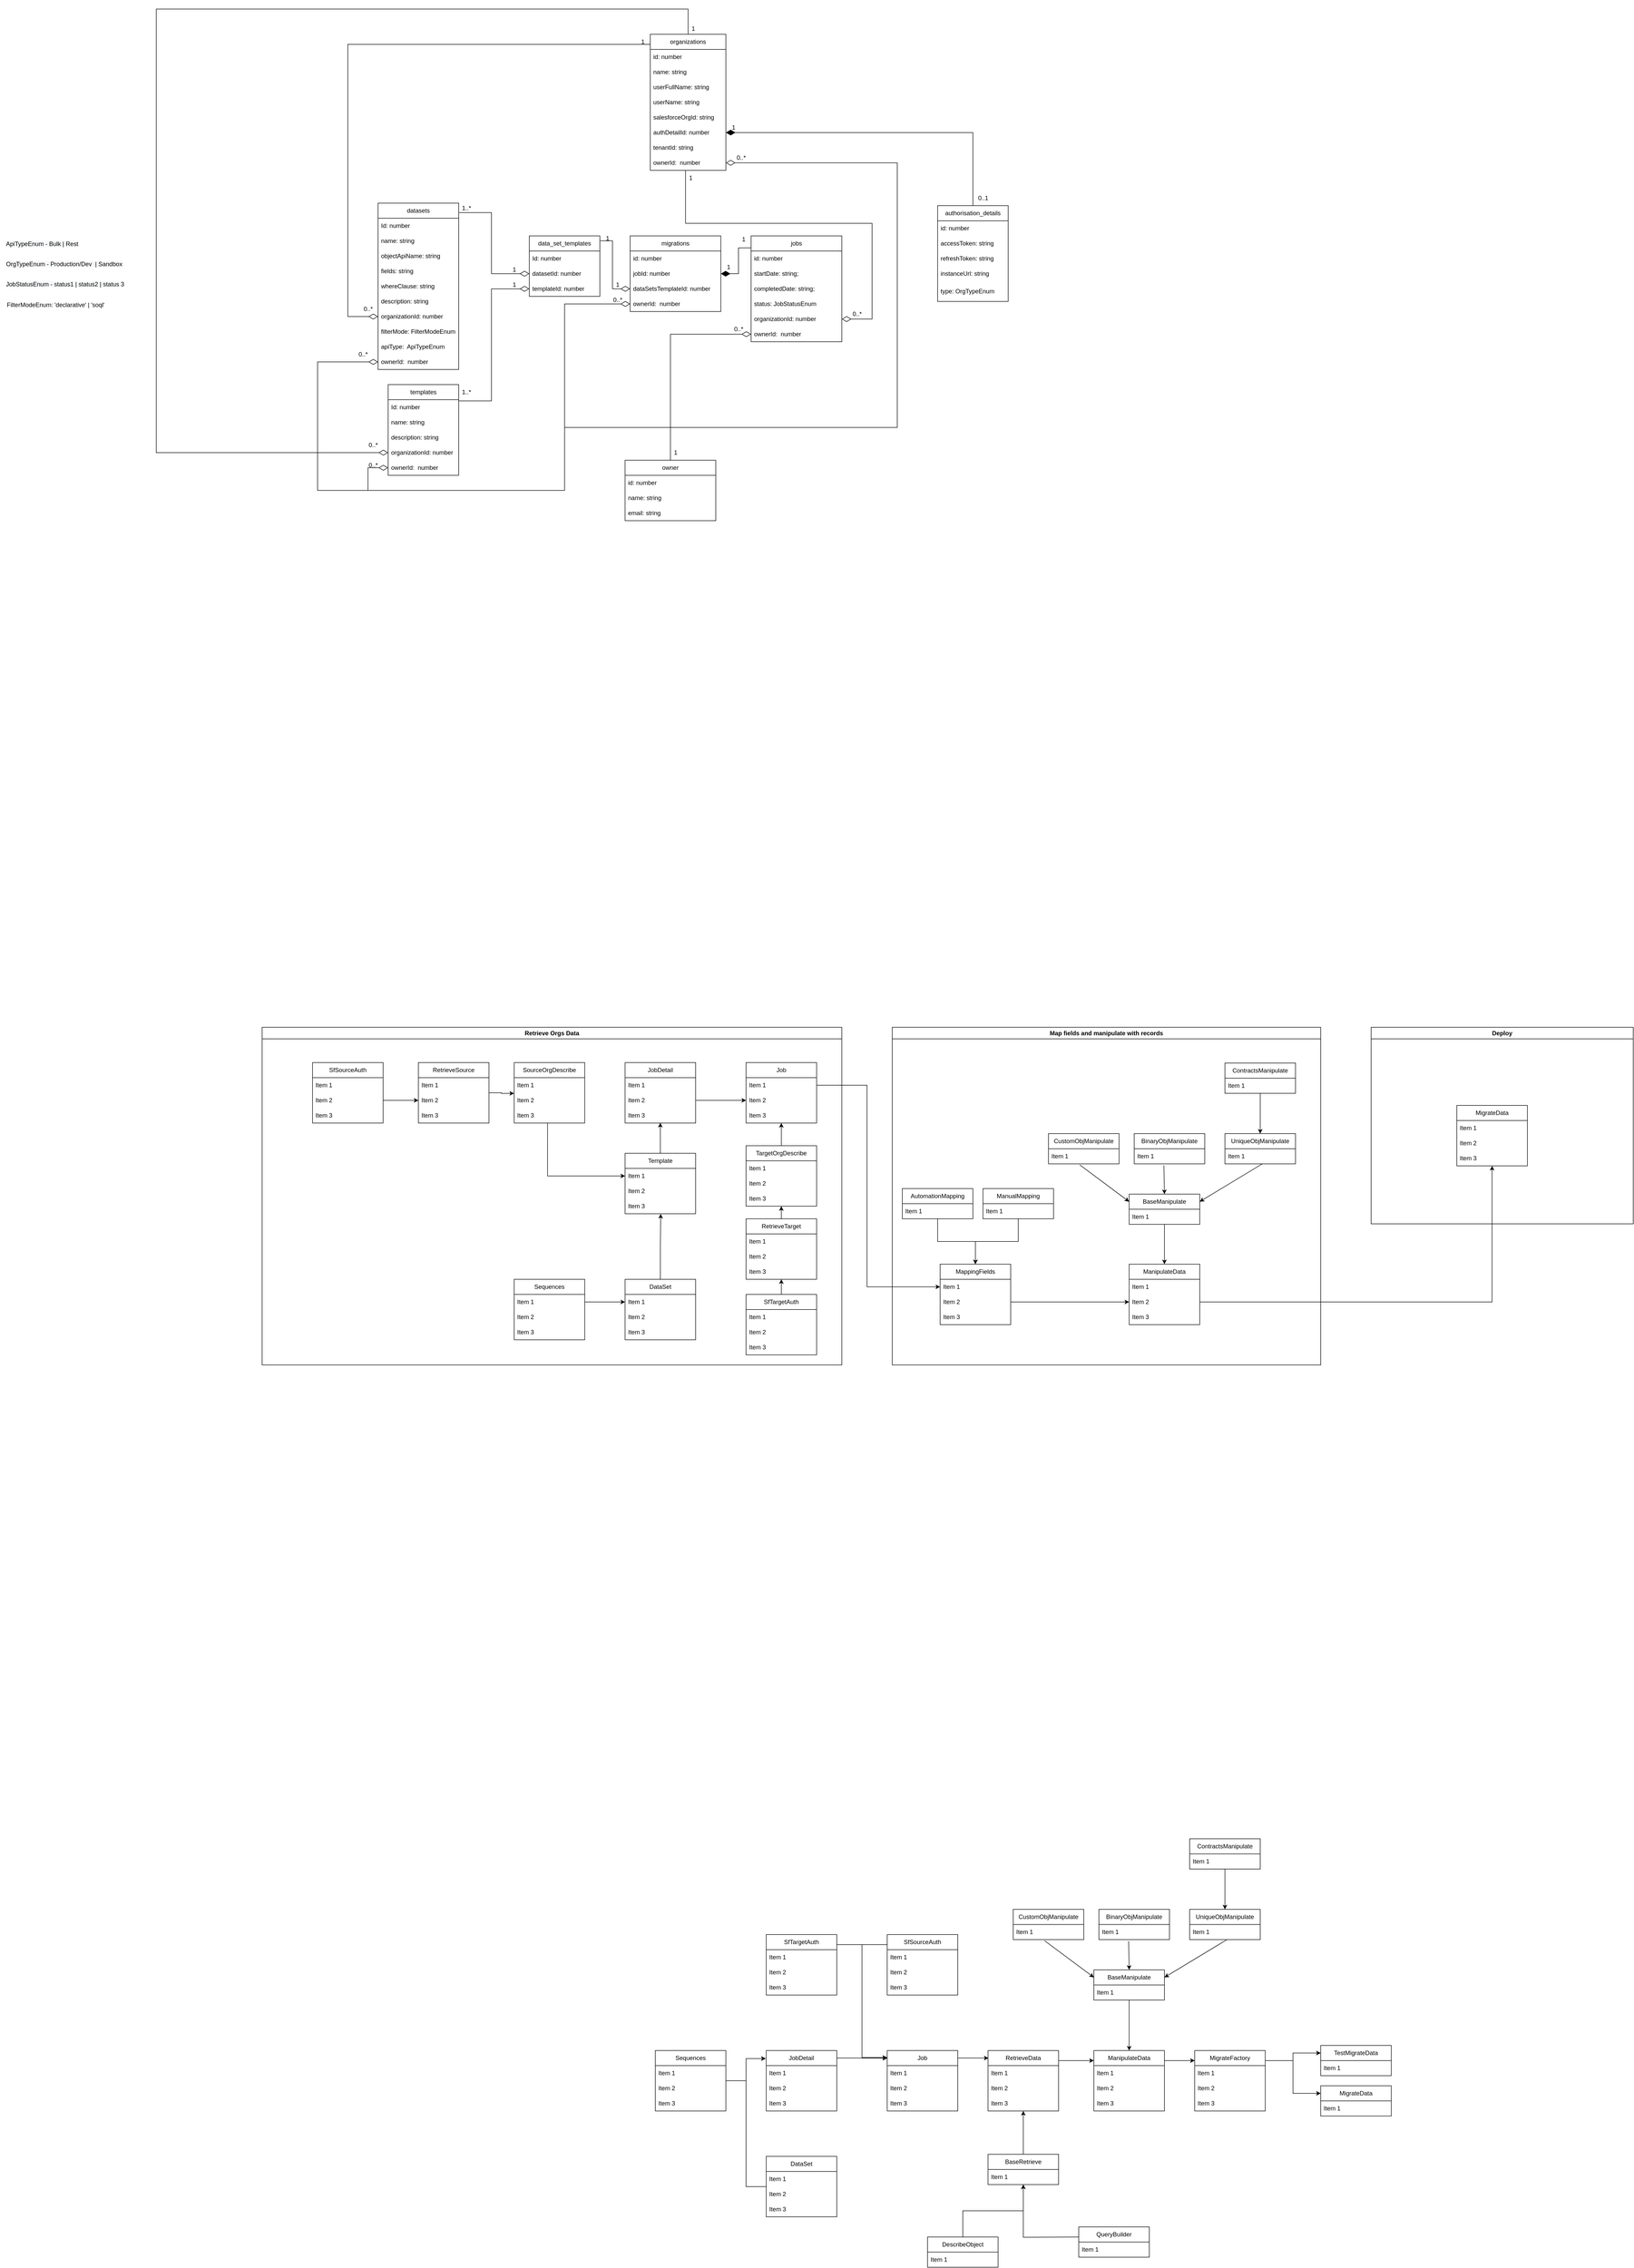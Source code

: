 <mxfile version="20.5.3" type="github">
  <diagram name="Page-1" id="e7e014a7-5840-1c2e-5031-d8a46d1fe8dd">
    <mxGraphModel dx="3575" dy="3976" grid="1" gridSize="10" guides="1" tooltips="1" connect="1" arrows="1" fold="1" page="1" pageScale="1" pageWidth="1169" pageHeight="826" background="none" math="0" shadow="0">
      <root>
        <mxCell id="0" />
        <mxCell id="1" parent="0" />
        <mxCell id="WZBDORDIq1h3-3Xh2q-A-183" style="edgeStyle=orthogonalEdgeStyle;rounded=0;orthogonalLoop=1;jettySize=auto;html=1;entryX=0.007;entryY=0.125;entryDx=0;entryDy=0;entryPerimeter=0;strokeWidth=1;" parent="1" source="WZBDORDIq1h3-3Xh2q-A-158" target="WZBDORDIq1h3-3Xh2q-A-176" edge="1">
          <mxGeometry relative="1" as="geometry">
            <Array as="points">
              <mxPoint x="490" y="1135" />
              <mxPoint x="490" y="1135" />
            </Array>
          </mxGeometry>
        </mxCell>
        <mxCell id="WZBDORDIq1h3-3Xh2q-A-158" value="Job" style="swimlane;fontStyle=0;childLayout=stackLayout;horizontal=1;startSize=30;horizontalStack=0;resizeParent=1;resizeParentMax=0;resizeLast=0;collapsible=1;marginBottom=0;whiteSpace=wrap;html=1;strokeColor=default;" parent="1" vertex="1">
          <mxGeometry x="340" y="1120" width="140" height="120" as="geometry" />
        </mxCell>
        <mxCell id="WZBDORDIq1h3-3Xh2q-A-159" value="Item 1" style="text;strokeColor=none;fillColor=none;align=left;verticalAlign=middle;spacingLeft=4;spacingRight=4;overflow=hidden;points=[[0,0.5],[1,0.5]];portConstraint=eastwest;rotatable=0;whiteSpace=wrap;html=1;" parent="WZBDORDIq1h3-3Xh2q-A-158" vertex="1">
          <mxGeometry y="30" width="140" height="30" as="geometry" />
        </mxCell>
        <mxCell id="WZBDORDIq1h3-3Xh2q-A-160" value="Item 2" style="text;strokeColor=none;fillColor=none;align=left;verticalAlign=middle;spacingLeft=4;spacingRight=4;overflow=hidden;points=[[0,0.5],[1,0.5]];portConstraint=eastwest;rotatable=0;whiteSpace=wrap;html=1;" parent="WZBDORDIq1h3-3Xh2q-A-158" vertex="1">
          <mxGeometry y="60" width="140" height="30" as="geometry" />
        </mxCell>
        <mxCell id="WZBDORDIq1h3-3Xh2q-A-161" value="Item 3" style="text;strokeColor=none;fillColor=none;align=left;verticalAlign=middle;spacingLeft=4;spacingRight=4;overflow=hidden;points=[[0,0.5],[1,0.5]];portConstraint=eastwest;rotatable=0;whiteSpace=wrap;html=1;" parent="WZBDORDIq1h3-3Xh2q-A-158" vertex="1">
          <mxGeometry y="90" width="140" height="30" as="geometry" />
        </mxCell>
        <mxCell id="WZBDORDIq1h3-3Xh2q-A-166" style="edgeStyle=orthogonalEdgeStyle;rounded=0;orthogonalLoop=1;jettySize=auto;html=1;entryX=0.004;entryY=0.125;entryDx=0;entryDy=0;entryPerimeter=0;strokeWidth=1;" parent="1" source="WZBDORDIq1h3-3Xh2q-A-162" target="WZBDORDIq1h3-3Xh2q-A-158" edge="1">
          <mxGeometry relative="1" as="geometry">
            <Array as="points">
              <mxPoint x="280" y="1135" />
              <mxPoint x="280" y="1135" />
            </Array>
          </mxGeometry>
        </mxCell>
        <mxCell id="WZBDORDIq1h3-3Xh2q-A-162" value="JobDetail" style="swimlane;fontStyle=0;childLayout=stackLayout;horizontal=1;startSize=30;horizontalStack=0;resizeParent=1;resizeParentMax=0;resizeLast=0;collapsible=1;marginBottom=0;whiteSpace=wrap;html=1;strokeColor=default;" parent="1" vertex="1">
          <mxGeometry x="100" y="1120" width="140" height="120" as="geometry">
            <mxRectangle x="570" y="-670" width="90" height="30" as="alternateBounds" />
          </mxGeometry>
        </mxCell>
        <mxCell id="WZBDORDIq1h3-3Xh2q-A-163" value="Item 1" style="text;strokeColor=none;fillColor=none;align=left;verticalAlign=middle;spacingLeft=4;spacingRight=4;overflow=hidden;points=[[0,0.5],[1,0.5]];portConstraint=eastwest;rotatable=0;whiteSpace=wrap;html=1;" parent="WZBDORDIq1h3-3Xh2q-A-162" vertex="1">
          <mxGeometry y="30" width="140" height="30" as="geometry" />
        </mxCell>
        <mxCell id="WZBDORDIq1h3-3Xh2q-A-164" value="Item 2" style="text;strokeColor=none;fillColor=none;align=left;verticalAlign=middle;spacingLeft=4;spacingRight=4;overflow=hidden;points=[[0,0.5],[1,0.5]];portConstraint=eastwest;rotatable=0;whiteSpace=wrap;html=1;" parent="WZBDORDIq1h3-3Xh2q-A-162" vertex="1">
          <mxGeometry y="60" width="140" height="30" as="geometry" />
        </mxCell>
        <mxCell id="WZBDORDIq1h3-3Xh2q-A-165" value="Item 3" style="text;strokeColor=none;fillColor=none;align=left;verticalAlign=middle;spacingLeft=4;spacingRight=4;overflow=hidden;points=[[0,0.5],[1,0.5]];portConstraint=eastwest;rotatable=0;whiteSpace=wrap;html=1;" parent="WZBDORDIq1h3-3Xh2q-A-162" vertex="1">
          <mxGeometry y="90" width="140" height="30" as="geometry" />
        </mxCell>
        <mxCell id="WZBDORDIq1h3-3Xh2q-A-180" style="edgeStyle=orthogonalEdgeStyle;rounded=0;orthogonalLoop=1;jettySize=auto;html=1;entryX=0;entryY=0.125;entryDx=0;entryDy=0;entryPerimeter=0;strokeWidth=1;" parent="1" source="WZBDORDIq1h3-3Xh2q-A-168" target="WZBDORDIq1h3-3Xh2q-A-158" edge="1">
          <mxGeometry relative="1" as="geometry">
            <Array as="points">
              <mxPoint x="290" y="910" />
              <mxPoint x="290" y="1135" />
            </Array>
          </mxGeometry>
        </mxCell>
        <mxCell id="WZBDORDIq1h3-3Xh2q-A-168" value="SfTargetAuth" style="swimlane;fontStyle=0;childLayout=stackLayout;horizontal=1;startSize=30;horizontalStack=0;resizeParent=1;resizeParentMax=0;resizeLast=0;collapsible=1;marginBottom=0;whiteSpace=wrap;html=1;strokeColor=default;" parent="1" vertex="1">
          <mxGeometry x="100" y="890" width="140" height="120" as="geometry">
            <mxRectangle x="790" y="-790" width="180" height="30" as="alternateBounds" />
          </mxGeometry>
        </mxCell>
        <mxCell id="WZBDORDIq1h3-3Xh2q-A-169" value="Item 1" style="text;strokeColor=none;fillColor=none;align=left;verticalAlign=middle;spacingLeft=4;spacingRight=4;overflow=hidden;points=[[0,0.5],[1,0.5]];portConstraint=eastwest;rotatable=0;whiteSpace=wrap;html=1;" parent="WZBDORDIq1h3-3Xh2q-A-168" vertex="1">
          <mxGeometry y="30" width="140" height="30" as="geometry" />
        </mxCell>
        <mxCell id="WZBDORDIq1h3-3Xh2q-A-170" value="Item 2" style="text;strokeColor=none;fillColor=none;align=left;verticalAlign=middle;spacingLeft=4;spacingRight=4;overflow=hidden;points=[[0,0.5],[1,0.5]];portConstraint=eastwest;rotatable=0;whiteSpace=wrap;html=1;" parent="WZBDORDIq1h3-3Xh2q-A-168" vertex="1">
          <mxGeometry y="60" width="140" height="30" as="geometry" />
        </mxCell>
        <mxCell id="WZBDORDIq1h3-3Xh2q-A-171" value="Item 3" style="text;strokeColor=none;fillColor=none;align=left;verticalAlign=middle;spacingLeft=4;spacingRight=4;overflow=hidden;points=[[0,0.5],[1,0.5]];portConstraint=eastwest;rotatable=0;whiteSpace=wrap;html=1;" parent="WZBDORDIq1h3-3Xh2q-A-168" vertex="1">
          <mxGeometry y="90" width="140" height="30" as="geometry" />
        </mxCell>
        <mxCell id="WZBDORDIq1h3-3Xh2q-A-172" value="SfSourceAuth" style="swimlane;fontStyle=0;childLayout=stackLayout;horizontal=1;startSize=30;horizontalStack=0;resizeParent=1;resizeParentMax=0;resizeLast=0;collapsible=1;marginBottom=0;whiteSpace=wrap;html=1;strokeColor=default;" parent="1" vertex="1">
          <mxGeometry x="340" y="890" width="140" height="120" as="geometry">
            <mxRectangle x="790" y="-790" width="180" height="30" as="alternateBounds" />
          </mxGeometry>
        </mxCell>
        <mxCell id="WZBDORDIq1h3-3Xh2q-A-173" value="Item 1" style="text;strokeColor=none;fillColor=none;align=left;verticalAlign=middle;spacingLeft=4;spacingRight=4;overflow=hidden;points=[[0,0.5],[1,0.5]];portConstraint=eastwest;rotatable=0;whiteSpace=wrap;html=1;" parent="WZBDORDIq1h3-3Xh2q-A-172" vertex="1">
          <mxGeometry y="30" width="140" height="30" as="geometry" />
        </mxCell>
        <mxCell id="WZBDORDIq1h3-3Xh2q-A-174" value="Item 2" style="text;strokeColor=none;fillColor=none;align=left;verticalAlign=middle;spacingLeft=4;spacingRight=4;overflow=hidden;points=[[0,0.5],[1,0.5]];portConstraint=eastwest;rotatable=0;whiteSpace=wrap;html=1;" parent="WZBDORDIq1h3-3Xh2q-A-172" vertex="1">
          <mxGeometry y="60" width="140" height="30" as="geometry" />
        </mxCell>
        <mxCell id="WZBDORDIq1h3-3Xh2q-A-175" value="Item 3" style="text;strokeColor=none;fillColor=none;align=left;verticalAlign=middle;spacingLeft=4;spacingRight=4;overflow=hidden;points=[[0,0.5],[1,0.5]];portConstraint=eastwest;rotatable=0;whiteSpace=wrap;html=1;" parent="WZBDORDIq1h3-3Xh2q-A-172" vertex="1">
          <mxGeometry y="90" width="140" height="30" as="geometry" />
        </mxCell>
        <mxCell id="WZBDORDIq1h3-3Xh2q-A-188" style="edgeStyle=orthogonalEdgeStyle;rounded=0;orthogonalLoop=1;jettySize=auto;html=1;strokeWidth=1;" parent="1" source="WZBDORDIq1h3-3Xh2q-A-176" edge="1">
          <mxGeometry relative="1" as="geometry">
            <Array as="points">
              <mxPoint x="710" y="1140" />
              <mxPoint x="710" y="1140" />
            </Array>
            <mxPoint x="750" y="1139.941" as="targetPoint" />
          </mxGeometry>
        </mxCell>
        <mxCell id="WZBDORDIq1h3-3Xh2q-A-176" value="RetrieveData" style="swimlane;fontStyle=0;childLayout=stackLayout;horizontal=1;startSize=30;horizontalStack=0;resizeParent=1;resizeParentMax=0;resizeLast=0;collapsible=1;marginBottom=0;whiteSpace=wrap;html=1;strokeColor=default;" parent="1" vertex="1">
          <mxGeometry x="540" y="1120" width="140" height="120" as="geometry" />
        </mxCell>
        <mxCell id="WZBDORDIq1h3-3Xh2q-A-177" value="Item 1" style="text;strokeColor=none;fillColor=none;align=left;verticalAlign=middle;spacingLeft=4;spacingRight=4;overflow=hidden;points=[[0,0.5],[1,0.5]];portConstraint=eastwest;rotatable=0;whiteSpace=wrap;html=1;" parent="WZBDORDIq1h3-3Xh2q-A-176" vertex="1">
          <mxGeometry y="30" width="140" height="30" as="geometry" />
        </mxCell>
        <mxCell id="WZBDORDIq1h3-3Xh2q-A-178" value="Item 2" style="text;strokeColor=none;fillColor=none;align=left;verticalAlign=middle;spacingLeft=4;spacingRight=4;overflow=hidden;points=[[0,0.5],[1,0.5]];portConstraint=eastwest;rotatable=0;whiteSpace=wrap;html=1;" parent="WZBDORDIq1h3-3Xh2q-A-176" vertex="1">
          <mxGeometry y="60" width="140" height="30" as="geometry" />
        </mxCell>
        <mxCell id="WZBDORDIq1h3-3Xh2q-A-179" value="Item 3" style="text;strokeColor=none;fillColor=none;align=left;verticalAlign=middle;spacingLeft=4;spacingRight=4;overflow=hidden;points=[[0,0.5],[1,0.5]];portConstraint=eastwest;rotatable=0;whiteSpace=wrap;html=1;" parent="WZBDORDIq1h3-3Xh2q-A-176" vertex="1">
          <mxGeometry y="90" width="140" height="30" as="geometry" />
        </mxCell>
        <mxCell id="WZBDORDIq1h3-3Xh2q-A-182" style="edgeStyle=orthogonalEdgeStyle;rounded=0;orthogonalLoop=1;jettySize=auto;html=1;exitX=0;exitY=0.5;exitDx=0;exitDy=0;entryX=0;entryY=0.117;entryDx=0;entryDy=0;entryPerimeter=0;strokeWidth=1;" parent="1" source="WZBDORDIq1h3-3Xh2q-A-173" target="WZBDORDIq1h3-3Xh2q-A-158" edge="1">
          <mxGeometry relative="1" as="geometry">
            <Array as="points">
              <mxPoint x="340" y="910" />
              <mxPoint x="290" y="910" />
              <mxPoint x="290" y="1134" />
            </Array>
          </mxGeometry>
        </mxCell>
        <mxCell id="WZBDORDIq1h3-3Xh2q-A-193" style="edgeStyle=orthogonalEdgeStyle;rounded=0;orthogonalLoop=1;jettySize=auto;html=1;strokeWidth=1;" parent="1" source="WZBDORDIq1h3-3Xh2q-A-184" edge="1">
          <mxGeometry relative="1" as="geometry">
            <mxPoint x="950" y="1140" as="targetPoint" />
            <Array as="points">
              <mxPoint x="920" y="1140" />
              <mxPoint x="920" y="1140" />
            </Array>
          </mxGeometry>
        </mxCell>
        <mxCell id="WZBDORDIq1h3-3Xh2q-A-184" value="ManipulateData" style="swimlane;fontStyle=0;childLayout=stackLayout;horizontal=1;startSize=30;horizontalStack=0;resizeParent=1;resizeParentMax=0;resizeLast=0;collapsible=1;marginBottom=0;whiteSpace=wrap;html=1;strokeColor=default;" parent="1" vertex="1">
          <mxGeometry x="750" y="1120" width="140" height="120" as="geometry" />
        </mxCell>
        <mxCell id="WZBDORDIq1h3-3Xh2q-A-185" value="Item 1" style="text;strokeColor=none;fillColor=none;align=left;verticalAlign=middle;spacingLeft=4;spacingRight=4;overflow=hidden;points=[[0,0.5],[1,0.5]];portConstraint=eastwest;rotatable=0;whiteSpace=wrap;html=1;" parent="WZBDORDIq1h3-3Xh2q-A-184" vertex="1">
          <mxGeometry y="30" width="140" height="30" as="geometry" />
        </mxCell>
        <mxCell id="WZBDORDIq1h3-3Xh2q-A-186" value="Item 2" style="text;strokeColor=none;fillColor=none;align=left;verticalAlign=middle;spacingLeft=4;spacingRight=4;overflow=hidden;points=[[0,0.5],[1,0.5]];portConstraint=eastwest;rotatable=0;whiteSpace=wrap;html=1;" parent="WZBDORDIq1h3-3Xh2q-A-184" vertex="1">
          <mxGeometry y="60" width="140" height="30" as="geometry" />
        </mxCell>
        <mxCell id="WZBDORDIq1h3-3Xh2q-A-187" value="Item 3" style="text;strokeColor=none;fillColor=none;align=left;verticalAlign=middle;spacingLeft=4;spacingRight=4;overflow=hidden;points=[[0,0.5],[1,0.5]];portConstraint=eastwest;rotatable=0;whiteSpace=wrap;html=1;" parent="WZBDORDIq1h3-3Xh2q-A-184" vertex="1">
          <mxGeometry y="90" width="140" height="30" as="geometry" />
        </mxCell>
        <mxCell id="WZBDORDIq1h3-3Xh2q-A-205" style="edgeStyle=orthogonalEdgeStyle;rounded=0;orthogonalLoop=1;jettySize=auto;html=1;entryX=-0.007;entryY=0.133;entryDx=0;entryDy=0;entryPerimeter=0;strokeWidth=1;" parent="1" source="WZBDORDIq1h3-3Xh2q-A-194" target="WZBDORDIq1h3-3Xh2q-A-162" edge="1">
          <mxGeometry relative="1" as="geometry">
            <Array as="points">
              <mxPoint x="60" y="1390" />
              <mxPoint x="60" y="1136" />
            </Array>
          </mxGeometry>
        </mxCell>
        <mxCell id="WZBDORDIq1h3-3Xh2q-A-194" value="DataSet" style="swimlane;fontStyle=0;childLayout=stackLayout;horizontal=1;startSize=30;horizontalStack=0;resizeParent=1;resizeParentMax=0;resizeLast=0;collapsible=1;marginBottom=0;whiteSpace=wrap;html=1;strokeColor=default;" parent="1" vertex="1">
          <mxGeometry x="100" y="1330" width="140" height="120" as="geometry">
            <mxRectangle x="570" y="-670" width="90" height="30" as="alternateBounds" />
          </mxGeometry>
        </mxCell>
        <mxCell id="WZBDORDIq1h3-3Xh2q-A-195" value="Item 1" style="text;strokeColor=none;fillColor=none;align=left;verticalAlign=middle;spacingLeft=4;spacingRight=4;overflow=hidden;points=[[0,0.5],[1,0.5]];portConstraint=eastwest;rotatable=0;whiteSpace=wrap;html=1;" parent="WZBDORDIq1h3-3Xh2q-A-194" vertex="1">
          <mxGeometry y="30" width="140" height="30" as="geometry" />
        </mxCell>
        <mxCell id="WZBDORDIq1h3-3Xh2q-A-196" value="Item 2" style="text;strokeColor=none;fillColor=none;align=left;verticalAlign=middle;spacingLeft=4;spacingRight=4;overflow=hidden;points=[[0,0.5],[1,0.5]];portConstraint=eastwest;rotatable=0;whiteSpace=wrap;html=1;" parent="WZBDORDIq1h3-3Xh2q-A-194" vertex="1">
          <mxGeometry y="60" width="140" height="30" as="geometry" />
        </mxCell>
        <mxCell id="WZBDORDIq1h3-3Xh2q-A-197" value="Item 3" style="text;strokeColor=none;fillColor=none;align=left;verticalAlign=middle;spacingLeft=4;spacingRight=4;overflow=hidden;points=[[0,0.5],[1,0.5]];portConstraint=eastwest;rotatable=0;whiteSpace=wrap;html=1;" parent="WZBDORDIq1h3-3Xh2q-A-194" vertex="1">
          <mxGeometry y="90" width="140" height="30" as="geometry" />
        </mxCell>
        <mxCell id="WZBDORDIq1h3-3Xh2q-A-203" style="edgeStyle=orthogonalEdgeStyle;rounded=0;orthogonalLoop=1;jettySize=auto;html=1;entryX=-0.007;entryY=0.133;entryDx=0;entryDy=0;entryPerimeter=0;strokeWidth=1;" parent="1" source="WZBDORDIq1h3-3Xh2q-A-199" target="WZBDORDIq1h3-3Xh2q-A-162" edge="1">
          <mxGeometry relative="1" as="geometry" />
        </mxCell>
        <mxCell id="WZBDORDIq1h3-3Xh2q-A-199" value="Sequences" style="swimlane;fontStyle=0;childLayout=stackLayout;horizontal=1;startSize=30;horizontalStack=0;resizeParent=1;resizeParentMax=0;resizeLast=0;collapsible=1;marginBottom=0;whiteSpace=wrap;html=1;strokeColor=default;" parent="1" vertex="1">
          <mxGeometry x="-120" y="1120" width="140" height="120" as="geometry">
            <mxRectangle x="570" y="-670" width="90" height="30" as="alternateBounds" />
          </mxGeometry>
        </mxCell>
        <mxCell id="WZBDORDIq1h3-3Xh2q-A-200" value="Item 1" style="text;strokeColor=none;fillColor=none;align=left;verticalAlign=middle;spacingLeft=4;spacingRight=4;overflow=hidden;points=[[0,0.5],[1,0.5]];portConstraint=eastwest;rotatable=0;whiteSpace=wrap;html=1;" parent="WZBDORDIq1h3-3Xh2q-A-199" vertex="1">
          <mxGeometry y="30" width="140" height="30" as="geometry" />
        </mxCell>
        <mxCell id="WZBDORDIq1h3-3Xh2q-A-201" value="Item 2" style="text;strokeColor=none;fillColor=none;align=left;verticalAlign=middle;spacingLeft=4;spacingRight=4;overflow=hidden;points=[[0,0.5],[1,0.5]];portConstraint=eastwest;rotatable=0;whiteSpace=wrap;html=1;" parent="WZBDORDIq1h3-3Xh2q-A-199" vertex="1">
          <mxGeometry y="60" width="140" height="30" as="geometry" />
        </mxCell>
        <mxCell id="WZBDORDIq1h3-3Xh2q-A-202" value="Item 3" style="text;strokeColor=none;fillColor=none;align=left;verticalAlign=middle;spacingLeft=4;spacingRight=4;overflow=hidden;points=[[0,0.5],[1,0.5]];portConstraint=eastwest;rotatable=0;whiteSpace=wrap;html=1;" parent="WZBDORDIq1h3-3Xh2q-A-199" vertex="1">
          <mxGeometry y="90" width="140" height="30" as="geometry" />
        </mxCell>
        <mxCell id="WZBDORDIq1h3-3Xh2q-A-206" style="edgeStyle=orthogonalEdgeStyle;rounded=0;orthogonalLoop=1;jettySize=auto;html=1;exitX=1;exitY=0.25;exitDx=0;exitDy=0;entryX=0;entryY=0.25;entryDx=0;entryDy=0;strokeWidth=1;" parent="1" source="WZBDORDIq1h3-3Xh2q-A-207" target="WZBDORDIq1h3-3Xh2q-A-215" edge="1">
          <mxGeometry relative="1" as="geometry">
            <Array as="points">
              <mxPoint x="1090" y="1140" />
              <mxPoint x="1145" y="1140" />
              <mxPoint x="1145" y="1125" />
            </Array>
          </mxGeometry>
        </mxCell>
        <mxCell id="WZBDORDIq1h3-3Xh2q-A-207" value="MigrateFactory" style="swimlane;fontStyle=0;childLayout=stackLayout;horizontal=1;startSize=30;horizontalStack=0;resizeParent=1;resizeParentMax=0;resizeLast=0;collapsible=1;marginBottom=0;whiteSpace=wrap;html=1;strokeColor=default;" parent="1" vertex="1">
          <mxGeometry x="950" y="1120" width="140" height="120" as="geometry" />
        </mxCell>
        <mxCell id="WZBDORDIq1h3-3Xh2q-A-208" value="Item 1" style="text;strokeColor=none;fillColor=none;align=left;verticalAlign=middle;spacingLeft=4;spacingRight=4;overflow=hidden;points=[[0,0.5],[1,0.5]];portConstraint=eastwest;rotatable=0;whiteSpace=wrap;html=1;" parent="WZBDORDIq1h3-3Xh2q-A-207" vertex="1">
          <mxGeometry y="30" width="140" height="30" as="geometry" />
        </mxCell>
        <mxCell id="WZBDORDIq1h3-3Xh2q-A-209" value="Item 2" style="text;strokeColor=none;fillColor=none;align=left;verticalAlign=middle;spacingLeft=4;spacingRight=4;overflow=hidden;points=[[0,0.5],[1,0.5]];portConstraint=eastwest;rotatable=0;whiteSpace=wrap;html=1;" parent="WZBDORDIq1h3-3Xh2q-A-207" vertex="1">
          <mxGeometry y="60" width="140" height="30" as="geometry" />
        </mxCell>
        <mxCell id="WZBDORDIq1h3-3Xh2q-A-210" value="Item 3" style="text;strokeColor=none;fillColor=none;align=left;verticalAlign=middle;spacingLeft=4;spacingRight=4;overflow=hidden;points=[[0,0.5],[1,0.5]];portConstraint=eastwest;rotatable=0;whiteSpace=wrap;html=1;" parent="WZBDORDIq1h3-3Xh2q-A-207" vertex="1">
          <mxGeometry y="90" width="140" height="30" as="geometry" />
        </mxCell>
        <mxCell id="WZBDORDIq1h3-3Xh2q-A-212" value="MigrateData" style="swimlane;fontStyle=0;childLayout=stackLayout;horizontal=1;startSize=30;horizontalStack=0;resizeParent=1;resizeParentMax=0;resizeLast=0;collapsible=1;marginBottom=0;whiteSpace=wrap;html=1;strokeColor=default;" parent="1" vertex="1">
          <mxGeometry x="1200" y="1190" width="140" height="60" as="geometry" />
        </mxCell>
        <mxCell id="WZBDORDIq1h3-3Xh2q-A-213" value="Item 1" style="text;strokeColor=none;fillColor=none;align=left;verticalAlign=middle;spacingLeft=4;spacingRight=4;overflow=hidden;points=[[0,0.5],[1,0.5]];portConstraint=eastwest;rotatable=0;whiteSpace=wrap;html=1;" parent="WZBDORDIq1h3-3Xh2q-A-212" vertex="1">
          <mxGeometry y="30" width="140" height="30" as="geometry" />
        </mxCell>
        <mxCell id="WZBDORDIq1h3-3Xh2q-A-215" value="TestMigrateData" style="swimlane;fontStyle=0;childLayout=stackLayout;horizontal=1;startSize=30;horizontalStack=0;resizeParent=1;resizeParentMax=0;resizeLast=0;collapsible=1;marginBottom=0;whiteSpace=wrap;html=1;strokeColor=default;" parent="1" vertex="1">
          <mxGeometry x="1200" y="1110" width="140" height="60" as="geometry" />
        </mxCell>
        <mxCell id="WZBDORDIq1h3-3Xh2q-A-216" value="Item 1" style="text;strokeColor=none;fillColor=none;align=left;verticalAlign=middle;spacingLeft=4;spacingRight=4;overflow=hidden;points=[[0,0.5],[1,0.5]];portConstraint=eastwest;rotatable=0;whiteSpace=wrap;html=1;" parent="WZBDORDIq1h3-3Xh2q-A-215" vertex="1">
          <mxGeometry y="30" width="140" height="30" as="geometry" />
        </mxCell>
        <mxCell id="WZBDORDIq1h3-3Xh2q-A-219" style="edgeStyle=orthogonalEdgeStyle;rounded=0;orthogonalLoop=1;jettySize=auto;html=1;exitX=1;exitY=0.5;exitDx=0;exitDy=0;entryX=0;entryY=0.25;entryDx=0;entryDy=0;strokeWidth=1;" parent="1" source="WZBDORDIq1h3-3Xh2q-A-208" target="WZBDORDIq1h3-3Xh2q-A-212" edge="1">
          <mxGeometry relative="1" as="geometry">
            <Array as="points">
              <mxPoint x="1090" y="1140" />
              <mxPoint x="1145" y="1140" />
              <mxPoint x="1145" y="1205" />
            </Array>
          </mxGeometry>
        </mxCell>
        <mxCell id="WZBDORDIq1h3-3Xh2q-A-231" style="edgeStyle=orthogonalEdgeStyle;rounded=0;orthogonalLoop=1;jettySize=auto;html=1;exitX=0.5;exitY=0;exitDx=0;exitDy=0;strokeWidth=1;" parent="1" source="WZBDORDIq1h3-3Xh2q-A-220" target="WZBDORDIq1h3-3Xh2q-A-224" edge="1">
          <mxGeometry relative="1" as="geometry" />
        </mxCell>
        <mxCell id="WZBDORDIq1h3-3Xh2q-A-220" value="DescribeObject" style="swimlane;fontStyle=0;childLayout=stackLayout;horizontal=1;startSize=30;horizontalStack=0;resizeParent=1;resizeParentMax=0;resizeLast=0;collapsible=1;marginBottom=0;whiteSpace=wrap;html=1;strokeColor=default;" parent="1" vertex="1">
          <mxGeometry x="420" y="1490" width="140" height="60" as="geometry" />
        </mxCell>
        <mxCell id="WZBDORDIq1h3-3Xh2q-A-221" value="Item 1" style="text;strokeColor=none;fillColor=none;align=left;verticalAlign=middle;spacingLeft=4;spacingRight=4;overflow=hidden;points=[[0,0.5],[1,0.5]];portConstraint=eastwest;rotatable=0;whiteSpace=wrap;html=1;" parent="WZBDORDIq1h3-3Xh2q-A-220" vertex="1">
          <mxGeometry y="30" width="140" height="30" as="geometry" />
        </mxCell>
        <mxCell id="WZBDORDIq1h3-3Xh2q-A-228" style="edgeStyle=orthogonalEdgeStyle;rounded=0;orthogonalLoop=1;jettySize=auto;html=1;entryX=0.5;entryY=1;entryDx=0;entryDy=0;entryPerimeter=0;strokeWidth=1;" parent="1" source="WZBDORDIq1h3-3Xh2q-A-224" target="WZBDORDIq1h3-3Xh2q-A-179" edge="1">
          <mxGeometry relative="1" as="geometry" />
        </mxCell>
        <mxCell id="WZBDORDIq1h3-3Xh2q-A-224" value="BaseRetrieve" style="swimlane;fontStyle=0;childLayout=stackLayout;horizontal=1;startSize=30;horizontalStack=0;resizeParent=1;resizeParentMax=0;resizeLast=0;collapsible=1;marginBottom=0;whiteSpace=wrap;html=1;strokeColor=default;" parent="1" vertex="1">
          <mxGeometry x="540" y="1326" width="140" height="60" as="geometry" />
        </mxCell>
        <mxCell id="WZBDORDIq1h3-3Xh2q-A-225" value="Item 1" style="text;strokeColor=none;fillColor=none;align=left;verticalAlign=middle;spacingLeft=4;spacingRight=4;overflow=hidden;points=[[0,0.5],[1,0.5]];portConstraint=eastwest;rotatable=0;whiteSpace=wrap;html=1;" parent="WZBDORDIq1h3-3Xh2q-A-224" vertex="1">
          <mxGeometry y="30" width="140" height="30" as="geometry" />
        </mxCell>
        <mxCell id="WZBDORDIq1h3-3Xh2q-A-232" style="edgeStyle=orthogonalEdgeStyle;rounded=0;orthogonalLoop=1;jettySize=auto;html=1;strokeWidth=1;" parent="1" target="WZBDORDIq1h3-3Xh2q-A-224" edge="1">
          <mxGeometry relative="1" as="geometry">
            <mxPoint x="720" y="1490" as="sourcePoint" />
          </mxGeometry>
        </mxCell>
        <mxCell id="WZBDORDIq1h3-3Xh2q-A-229" value="QueryBuilder" style="swimlane;fontStyle=0;childLayout=stackLayout;horizontal=1;startSize=30;horizontalStack=0;resizeParent=1;resizeParentMax=0;resizeLast=0;collapsible=1;marginBottom=0;whiteSpace=wrap;html=1;strokeColor=default;" parent="1" vertex="1">
          <mxGeometry x="720" y="1470" width="140" height="60" as="geometry" />
        </mxCell>
        <mxCell id="WZBDORDIq1h3-3Xh2q-A-230" value="Item 1" style="text;strokeColor=none;fillColor=none;align=left;verticalAlign=middle;spacingLeft=4;spacingRight=4;overflow=hidden;points=[[0,0.5],[1,0.5]];portConstraint=eastwest;rotatable=0;whiteSpace=wrap;html=1;" parent="WZBDORDIq1h3-3Xh2q-A-229" vertex="1">
          <mxGeometry y="30" width="140" height="30" as="geometry" />
        </mxCell>
        <mxCell id="WZBDORDIq1h3-3Xh2q-A-233" value="BaseManipulate" style="swimlane;fontStyle=0;childLayout=stackLayout;horizontal=1;startSize=30;horizontalStack=0;resizeParent=1;resizeParentMax=0;resizeLast=0;collapsible=1;marginBottom=0;whiteSpace=wrap;html=1;strokeColor=default;" parent="1" vertex="1">
          <mxGeometry x="750" y="960" width="140" height="60" as="geometry" />
        </mxCell>
        <mxCell id="WZBDORDIq1h3-3Xh2q-A-234" value="Item 1" style="text;strokeColor=none;fillColor=none;align=left;verticalAlign=middle;spacingLeft=4;spacingRight=4;overflow=hidden;points=[[0,0.5],[1,0.5]];portConstraint=eastwest;rotatable=0;whiteSpace=wrap;html=1;" parent="WZBDORDIq1h3-3Xh2q-A-233" vertex="1">
          <mxGeometry y="30" width="140" height="30" as="geometry" />
        </mxCell>
        <mxCell id="WZBDORDIq1h3-3Xh2q-A-238" style="edgeStyle=orthogonalEdgeStyle;rounded=0;orthogonalLoop=1;jettySize=auto;html=1;entryX=0.5;entryY=0;entryDx=0;entryDy=0;strokeWidth=1;exitX=0.5;exitY=1;exitDx=0;exitDy=0;exitPerimeter=0;" parent="1" source="WZBDORDIq1h3-3Xh2q-A-234" target="WZBDORDIq1h3-3Xh2q-A-184" edge="1">
          <mxGeometry relative="1" as="geometry">
            <mxPoint x="760" y="1010" as="sourcePoint" />
          </mxGeometry>
        </mxCell>
        <mxCell id="WZBDORDIq1h3-3Xh2q-A-239" value="CustomObjManipulate" style="swimlane;fontStyle=0;childLayout=stackLayout;horizontal=1;startSize=30;horizontalStack=0;resizeParent=1;resizeParentMax=0;resizeLast=0;collapsible=1;marginBottom=0;whiteSpace=wrap;html=1;strokeColor=default;" parent="1" vertex="1">
          <mxGeometry x="590" y="840" width="140" height="60" as="geometry" />
        </mxCell>
        <mxCell id="WZBDORDIq1h3-3Xh2q-A-240" value="Item 1" style="text;strokeColor=none;fillColor=none;align=left;verticalAlign=middle;spacingLeft=4;spacingRight=4;overflow=hidden;points=[[0,0.5],[1,0.5]];portConstraint=eastwest;rotatable=0;whiteSpace=wrap;html=1;" parent="WZBDORDIq1h3-3Xh2q-A-239" vertex="1">
          <mxGeometry y="30" width="140" height="30" as="geometry" />
        </mxCell>
        <mxCell id="WZBDORDIq1h3-3Xh2q-A-241" value="BinaryObjManipulate" style="swimlane;fontStyle=0;childLayout=stackLayout;horizontal=1;startSize=30;horizontalStack=0;resizeParent=1;resizeParentMax=0;resizeLast=0;collapsible=1;marginBottom=0;whiteSpace=wrap;html=1;strokeColor=default;" parent="1" vertex="1">
          <mxGeometry x="760" y="840" width="140" height="60" as="geometry" />
        </mxCell>
        <mxCell id="WZBDORDIq1h3-3Xh2q-A-242" value="Item 1" style="text;strokeColor=none;fillColor=none;align=left;verticalAlign=middle;spacingLeft=4;spacingRight=4;overflow=hidden;points=[[0,0.5],[1,0.5]];portConstraint=eastwest;rotatable=0;whiteSpace=wrap;html=1;" parent="WZBDORDIq1h3-3Xh2q-A-241" vertex="1">
          <mxGeometry y="30" width="140" height="30" as="geometry" />
        </mxCell>
        <mxCell id="WZBDORDIq1h3-3Xh2q-A-243" value="UniqueObjManipulate" style="swimlane;fontStyle=0;childLayout=stackLayout;horizontal=1;startSize=30;horizontalStack=0;resizeParent=1;resizeParentMax=0;resizeLast=0;collapsible=1;marginBottom=0;whiteSpace=wrap;html=1;strokeColor=default;" parent="1" vertex="1">
          <mxGeometry x="940" y="840" width="140" height="60" as="geometry" />
        </mxCell>
        <mxCell id="WZBDORDIq1h3-3Xh2q-A-244" value="Item 1" style="text;strokeColor=none;fillColor=none;align=left;verticalAlign=middle;spacingLeft=4;spacingRight=4;overflow=hidden;points=[[0,0.5],[1,0.5]];portConstraint=eastwest;rotatable=0;whiteSpace=wrap;html=1;" parent="WZBDORDIq1h3-3Xh2q-A-243" vertex="1">
          <mxGeometry y="30" width="140" height="30" as="geometry" />
        </mxCell>
        <mxCell id="WZBDORDIq1h3-3Xh2q-A-258" value="" style="endArrow=classic;html=1;rounded=0;strokeWidth=1;exitX=0.443;exitY=1.067;exitDx=0;exitDy=0;exitPerimeter=0;entryX=0;entryY=0.25;entryDx=0;entryDy=0;" parent="1" source="WZBDORDIq1h3-3Xh2q-A-240" target="WZBDORDIq1h3-3Xh2q-A-233" edge="1">
          <mxGeometry width="50" height="50" relative="1" as="geometry">
            <mxPoint x="90" y="1140" as="sourcePoint" />
            <mxPoint x="150" y="1005.0" as="targetPoint" />
          </mxGeometry>
        </mxCell>
        <mxCell id="WZBDORDIq1h3-3Xh2q-A-259" value="" style="endArrow=classic;html=1;rounded=0;strokeWidth=1;exitX=0.421;exitY=1.1;exitDx=0;exitDy=0;exitPerimeter=0;entryX=0.5;entryY=0;entryDx=0;entryDy=0;" parent="1" source="WZBDORDIq1h3-3Xh2q-A-242" target="WZBDORDIq1h3-3Xh2q-A-233" edge="1">
          <mxGeometry width="50" height="50" relative="1" as="geometry">
            <mxPoint x="690" y="1110" as="sourcePoint" />
            <mxPoint x="740" y="1060" as="targetPoint" />
          </mxGeometry>
        </mxCell>
        <mxCell id="WZBDORDIq1h3-3Xh2q-A-260" value="" style="endArrow=classic;html=1;rounded=0;strokeWidth=1;exitX=0.529;exitY=1;exitDx=0;exitDy=0;exitPerimeter=0;entryX=1;entryY=0.25;entryDx=0;entryDy=0;" parent="1" source="WZBDORDIq1h3-3Xh2q-A-244" target="WZBDORDIq1h3-3Xh2q-A-233" edge="1">
          <mxGeometry width="50" height="50" relative="1" as="geometry">
            <mxPoint x="690" y="1110" as="sourcePoint" />
            <mxPoint x="740" y="1060" as="targetPoint" />
          </mxGeometry>
        </mxCell>
        <mxCell id="WZBDORDIq1h3-3Xh2q-A-263" style="edgeStyle=orthogonalEdgeStyle;rounded=0;orthogonalLoop=1;jettySize=auto;html=1;entryX=0.5;entryY=0;entryDx=0;entryDy=0;strokeWidth=1;" parent="1" source="WZBDORDIq1h3-3Xh2q-A-261" target="WZBDORDIq1h3-3Xh2q-A-243" edge="1">
          <mxGeometry relative="1" as="geometry" />
        </mxCell>
        <mxCell id="WZBDORDIq1h3-3Xh2q-A-261" value="ContractsManipulate" style="swimlane;fontStyle=0;childLayout=stackLayout;horizontal=1;startSize=30;horizontalStack=0;resizeParent=1;resizeParentMax=0;resizeLast=0;collapsible=1;marginBottom=0;whiteSpace=wrap;html=1;strokeColor=default;" parent="1" vertex="1">
          <mxGeometry x="940" y="700" width="140" height="60" as="geometry" />
        </mxCell>
        <mxCell id="WZBDORDIq1h3-3Xh2q-A-262" value="Item 1" style="text;strokeColor=none;fillColor=none;align=left;verticalAlign=middle;spacingLeft=4;spacingRight=4;overflow=hidden;points=[[0,0.5],[1,0.5]];portConstraint=eastwest;rotatable=0;whiteSpace=wrap;html=1;" parent="WZBDORDIq1h3-3Xh2q-A-261" vertex="1">
          <mxGeometry y="30" width="140" height="30" as="geometry" />
        </mxCell>
        <mxCell id="K4GYKG5aYPYyVozJ4ozv-1" value="SfSourceAuth" style="swimlane;fontStyle=0;childLayout=stackLayout;horizontal=1;startSize=30;horizontalStack=0;resizeParent=1;resizeParentMax=0;resizeLast=0;collapsible=1;marginBottom=0;whiteSpace=wrap;html=1;strokeColor=default;" parent="1" vertex="1">
          <mxGeometry x="-800" y="-840" width="140" height="120" as="geometry">
            <mxRectangle x="790" y="-790" width="180" height="30" as="alternateBounds" />
          </mxGeometry>
        </mxCell>
        <mxCell id="K4GYKG5aYPYyVozJ4ozv-2" value="Item 1" style="text;strokeColor=none;fillColor=none;align=left;verticalAlign=middle;spacingLeft=4;spacingRight=4;overflow=hidden;points=[[0,0.5],[1,0.5]];portConstraint=eastwest;rotatable=0;whiteSpace=wrap;html=1;" parent="K4GYKG5aYPYyVozJ4ozv-1" vertex="1">
          <mxGeometry y="30" width="140" height="30" as="geometry" />
        </mxCell>
        <mxCell id="K4GYKG5aYPYyVozJ4ozv-3" value="Item 2" style="text;strokeColor=none;fillColor=none;align=left;verticalAlign=middle;spacingLeft=4;spacingRight=4;overflow=hidden;points=[[0,0.5],[1,0.5]];portConstraint=eastwest;rotatable=0;whiteSpace=wrap;html=1;" parent="K4GYKG5aYPYyVozJ4ozv-1" vertex="1">
          <mxGeometry y="60" width="140" height="30" as="geometry" />
        </mxCell>
        <mxCell id="K4GYKG5aYPYyVozJ4ozv-4" value="Item 3" style="text;strokeColor=none;fillColor=none;align=left;verticalAlign=middle;spacingLeft=4;spacingRight=4;overflow=hidden;points=[[0,0.5],[1,0.5]];portConstraint=eastwest;rotatable=0;whiteSpace=wrap;html=1;" parent="K4GYKG5aYPYyVozJ4ozv-1" vertex="1">
          <mxGeometry y="90" width="140" height="30" as="geometry" />
        </mxCell>
        <mxCell id="K4GYKG5aYPYyVozJ4ozv-9" value="SourceOrgDescribe" style="swimlane;fontStyle=0;childLayout=stackLayout;horizontal=1;startSize=30;horizontalStack=0;resizeParent=1;resizeParentMax=0;resizeLast=0;collapsible=1;marginBottom=0;whiteSpace=wrap;html=1;strokeColor=default;" parent="1" vertex="1">
          <mxGeometry x="-400" y="-840" width="140" height="120" as="geometry" />
        </mxCell>
        <mxCell id="K4GYKG5aYPYyVozJ4ozv-10" value="Item 1" style="text;strokeColor=none;fillColor=none;align=left;verticalAlign=middle;spacingLeft=4;spacingRight=4;overflow=hidden;points=[[0,0.5],[1,0.5]];portConstraint=eastwest;rotatable=0;whiteSpace=wrap;html=1;" parent="K4GYKG5aYPYyVozJ4ozv-9" vertex="1">
          <mxGeometry y="30" width="140" height="30" as="geometry" />
        </mxCell>
        <mxCell id="K4GYKG5aYPYyVozJ4ozv-11" value="Item 2" style="text;strokeColor=none;fillColor=none;align=left;verticalAlign=middle;spacingLeft=4;spacingRight=4;overflow=hidden;points=[[0,0.5],[1,0.5]];portConstraint=eastwest;rotatable=0;whiteSpace=wrap;html=1;" parent="K4GYKG5aYPYyVozJ4ozv-9" vertex="1">
          <mxGeometry y="60" width="140" height="30" as="geometry" />
        </mxCell>
        <mxCell id="K4GYKG5aYPYyVozJ4ozv-12" value="Item 3" style="text;strokeColor=none;fillColor=none;align=left;verticalAlign=middle;spacingLeft=4;spacingRight=4;overflow=hidden;points=[[0,0.5],[1,0.5]];portConstraint=eastwest;rotatable=0;whiteSpace=wrap;html=1;" parent="K4GYKG5aYPYyVozJ4ozv-9" vertex="1">
          <mxGeometry y="90" width="140" height="30" as="geometry" />
        </mxCell>
        <mxCell id="K4GYKG5aYPYyVozJ4ozv-15" style="edgeStyle=orthogonalEdgeStyle;rounded=0;orthogonalLoop=1;jettySize=auto;html=1;entryX=0;entryY=0.5;entryDx=0;entryDy=0;" parent="1" source="K4GYKG5aYPYyVozJ4ozv-3" target="K4GYKG5aYPYyVozJ4ozv-49" edge="1">
          <mxGeometry relative="1" as="geometry" />
        </mxCell>
        <mxCell id="K4GYKG5aYPYyVozJ4ozv-36" style="edgeStyle=orthogonalEdgeStyle;rounded=0;orthogonalLoop=1;jettySize=auto;html=1;entryX=0.499;entryY=0.988;entryDx=0;entryDy=0;entryPerimeter=0;" parent="1" source="K4GYKG5aYPYyVozJ4ozv-16" target="K4GYKG5aYPYyVozJ4ozv-35" edge="1">
          <mxGeometry relative="1" as="geometry" />
        </mxCell>
        <mxCell id="K4GYKG5aYPYyVozJ4ozv-16" value="Template" style="swimlane;fontStyle=0;childLayout=stackLayout;horizontal=1;startSize=30;horizontalStack=0;resizeParent=1;resizeParentMax=0;resizeLast=0;collapsible=1;marginBottom=0;whiteSpace=wrap;html=1;strokeColor=default;" parent="1" vertex="1">
          <mxGeometry x="-180" y="-660" width="140" height="120" as="geometry" />
        </mxCell>
        <mxCell id="K4GYKG5aYPYyVozJ4ozv-17" value="Item 1" style="text;strokeColor=none;fillColor=none;align=left;verticalAlign=middle;spacingLeft=4;spacingRight=4;overflow=hidden;points=[[0,0.5],[1,0.5]];portConstraint=eastwest;rotatable=0;whiteSpace=wrap;html=1;" parent="K4GYKG5aYPYyVozJ4ozv-16" vertex="1">
          <mxGeometry y="30" width="140" height="30" as="geometry" />
        </mxCell>
        <mxCell id="K4GYKG5aYPYyVozJ4ozv-18" value="Item 2" style="text;strokeColor=none;fillColor=none;align=left;verticalAlign=middle;spacingLeft=4;spacingRight=4;overflow=hidden;points=[[0,0.5],[1,0.5]];portConstraint=eastwest;rotatable=0;whiteSpace=wrap;html=1;" parent="K4GYKG5aYPYyVozJ4ozv-16" vertex="1">
          <mxGeometry y="60" width="140" height="30" as="geometry" />
        </mxCell>
        <mxCell id="K4GYKG5aYPYyVozJ4ozv-19" value="Item 3" style="text;strokeColor=none;fillColor=none;align=left;verticalAlign=middle;spacingLeft=4;spacingRight=4;overflow=hidden;points=[[0,0.5],[1,0.5]];portConstraint=eastwest;rotatable=0;whiteSpace=wrap;html=1;" parent="K4GYKG5aYPYyVozJ4ozv-16" vertex="1">
          <mxGeometry y="90" width="140" height="30" as="geometry" />
        </mxCell>
        <mxCell id="K4GYKG5aYPYyVozJ4ozv-25" style="edgeStyle=orthogonalEdgeStyle;rounded=0;orthogonalLoop=1;jettySize=auto;html=1;entryX=0.505;entryY=1.012;entryDx=0;entryDy=0;entryPerimeter=0;" parent="1" source="K4GYKG5aYPYyVozJ4ozv-21" target="K4GYKG5aYPYyVozJ4ozv-19" edge="1">
          <mxGeometry relative="1" as="geometry" />
        </mxCell>
        <mxCell id="K4GYKG5aYPYyVozJ4ozv-21" value="DataSet" style="swimlane;fontStyle=0;childLayout=stackLayout;horizontal=1;startSize=30;horizontalStack=0;resizeParent=1;resizeParentMax=0;resizeLast=0;collapsible=1;marginBottom=0;whiteSpace=wrap;html=1;strokeColor=default;" parent="1" vertex="1">
          <mxGeometry x="-180" y="-410" width="140" height="120" as="geometry">
            <mxRectangle x="570" y="-670" width="90" height="30" as="alternateBounds" />
          </mxGeometry>
        </mxCell>
        <mxCell id="K4GYKG5aYPYyVozJ4ozv-22" value="Item 1" style="text;strokeColor=none;fillColor=none;align=left;verticalAlign=middle;spacingLeft=4;spacingRight=4;overflow=hidden;points=[[0,0.5],[1,0.5]];portConstraint=eastwest;rotatable=0;whiteSpace=wrap;html=1;" parent="K4GYKG5aYPYyVozJ4ozv-21" vertex="1">
          <mxGeometry y="30" width="140" height="30" as="geometry" />
        </mxCell>
        <mxCell id="K4GYKG5aYPYyVozJ4ozv-23" value="Item 2" style="text;strokeColor=none;fillColor=none;align=left;verticalAlign=middle;spacingLeft=4;spacingRight=4;overflow=hidden;points=[[0,0.5],[1,0.5]];portConstraint=eastwest;rotatable=0;whiteSpace=wrap;html=1;" parent="K4GYKG5aYPYyVozJ4ozv-21" vertex="1">
          <mxGeometry y="60" width="140" height="30" as="geometry" />
        </mxCell>
        <mxCell id="K4GYKG5aYPYyVozJ4ozv-24" value="Item 3" style="text;strokeColor=none;fillColor=none;align=left;verticalAlign=middle;spacingLeft=4;spacingRight=4;overflow=hidden;points=[[0,0.5],[1,0.5]];portConstraint=eastwest;rotatable=0;whiteSpace=wrap;html=1;" parent="K4GYKG5aYPYyVozJ4ozv-21" vertex="1">
          <mxGeometry y="90" width="140" height="30" as="geometry" />
        </mxCell>
        <mxCell id="K4GYKG5aYPYyVozJ4ozv-26" value="Sequences" style="swimlane;fontStyle=0;childLayout=stackLayout;horizontal=1;startSize=30;horizontalStack=0;resizeParent=1;resizeParentMax=0;resizeLast=0;collapsible=1;marginBottom=0;whiteSpace=wrap;html=1;strokeColor=default;" parent="1" vertex="1">
          <mxGeometry x="-400" y="-410" width="140" height="120" as="geometry">
            <mxRectangle x="570" y="-670" width="90" height="30" as="alternateBounds" />
          </mxGeometry>
        </mxCell>
        <mxCell id="K4GYKG5aYPYyVozJ4ozv-27" value="Item 1" style="text;strokeColor=none;fillColor=none;align=left;verticalAlign=middle;spacingLeft=4;spacingRight=4;overflow=hidden;points=[[0,0.5],[1,0.5]];portConstraint=eastwest;rotatable=0;whiteSpace=wrap;html=1;" parent="K4GYKG5aYPYyVozJ4ozv-26" vertex="1">
          <mxGeometry y="30" width="140" height="30" as="geometry" />
        </mxCell>
        <mxCell id="K4GYKG5aYPYyVozJ4ozv-28" value="Item 2" style="text;strokeColor=none;fillColor=none;align=left;verticalAlign=middle;spacingLeft=4;spacingRight=4;overflow=hidden;points=[[0,0.5],[1,0.5]];portConstraint=eastwest;rotatable=0;whiteSpace=wrap;html=1;" parent="K4GYKG5aYPYyVozJ4ozv-26" vertex="1">
          <mxGeometry y="60" width="140" height="30" as="geometry" />
        </mxCell>
        <mxCell id="K4GYKG5aYPYyVozJ4ozv-29" value="Item 3" style="text;strokeColor=none;fillColor=none;align=left;verticalAlign=middle;spacingLeft=4;spacingRight=4;overflow=hidden;points=[[0,0.5],[1,0.5]];portConstraint=eastwest;rotatable=0;whiteSpace=wrap;html=1;" parent="K4GYKG5aYPYyVozJ4ozv-26" vertex="1">
          <mxGeometry y="90" width="140" height="30" as="geometry" />
        </mxCell>
        <mxCell id="K4GYKG5aYPYyVozJ4ozv-31" style="edgeStyle=orthogonalEdgeStyle;rounded=0;orthogonalLoop=1;jettySize=auto;html=1;entryX=0;entryY=0.5;entryDx=0;entryDy=0;" parent="1" source="K4GYKG5aYPYyVozJ4ozv-27" target="K4GYKG5aYPYyVozJ4ozv-22" edge="1">
          <mxGeometry relative="1" as="geometry" />
        </mxCell>
        <mxCell id="K4GYKG5aYPYyVozJ4ozv-32" value="JobDetail" style="swimlane;fontStyle=0;childLayout=stackLayout;horizontal=1;startSize=30;horizontalStack=0;resizeParent=1;resizeParentMax=0;resizeLast=0;collapsible=1;marginBottom=0;whiteSpace=wrap;html=1;strokeColor=default;" parent="1" vertex="1">
          <mxGeometry x="-180" y="-840" width="140" height="120" as="geometry">
            <mxRectangle x="570" y="-670" width="90" height="30" as="alternateBounds" />
          </mxGeometry>
        </mxCell>
        <mxCell id="K4GYKG5aYPYyVozJ4ozv-33" value="Item 1" style="text;strokeColor=none;fillColor=none;align=left;verticalAlign=middle;spacingLeft=4;spacingRight=4;overflow=hidden;points=[[0,0.5],[1,0.5]];portConstraint=eastwest;rotatable=0;whiteSpace=wrap;html=1;" parent="K4GYKG5aYPYyVozJ4ozv-32" vertex="1">
          <mxGeometry y="30" width="140" height="30" as="geometry" />
        </mxCell>
        <mxCell id="K4GYKG5aYPYyVozJ4ozv-34" value="Item 2" style="text;strokeColor=none;fillColor=none;align=left;verticalAlign=middle;spacingLeft=4;spacingRight=4;overflow=hidden;points=[[0,0.5],[1,0.5]];portConstraint=eastwest;rotatable=0;whiteSpace=wrap;html=1;" parent="K4GYKG5aYPYyVozJ4ozv-32" vertex="1">
          <mxGeometry y="60" width="140" height="30" as="geometry" />
        </mxCell>
        <mxCell id="K4GYKG5aYPYyVozJ4ozv-35" value="Item 3" style="text;strokeColor=none;fillColor=none;align=left;verticalAlign=middle;spacingLeft=4;spacingRight=4;overflow=hidden;points=[[0,0.5],[1,0.5]];portConstraint=eastwest;rotatable=0;whiteSpace=wrap;html=1;" parent="K4GYKG5aYPYyVozJ4ozv-32" vertex="1">
          <mxGeometry y="90" width="140" height="30" as="geometry" />
        </mxCell>
        <mxCell id="K4GYKG5aYPYyVozJ4ozv-39" value="Job" style="swimlane;fontStyle=0;childLayout=stackLayout;horizontal=1;startSize=30;horizontalStack=0;resizeParent=1;resizeParentMax=0;resizeLast=0;collapsible=1;marginBottom=0;whiteSpace=wrap;html=1;strokeColor=default;" parent="1" vertex="1">
          <mxGeometry x="60" y="-840" width="140" height="120" as="geometry" />
        </mxCell>
        <mxCell id="K4GYKG5aYPYyVozJ4ozv-40" value="Item 1" style="text;strokeColor=none;fillColor=none;align=left;verticalAlign=middle;spacingLeft=4;spacingRight=4;overflow=hidden;points=[[0,0.5],[1,0.5]];portConstraint=eastwest;rotatable=0;whiteSpace=wrap;html=1;" parent="K4GYKG5aYPYyVozJ4ozv-39" vertex="1">
          <mxGeometry y="30" width="140" height="30" as="geometry" />
        </mxCell>
        <mxCell id="K4GYKG5aYPYyVozJ4ozv-41" value="Item 2" style="text;strokeColor=none;fillColor=none;align=left;verticalAlign=middle;spacingLeft=4;spacingRight=4;overflow=hidden;points=[[0,0.5],[1,0.5]];portConstraint=eastwest;rotatable=0;whiteSpace=wrap;html=1;" parent="K4GYKG5aYPYyVozJ4ozv-39" vertex="1">
          <mxGeometry y="60" width="140" height="30" as="geometry" />
        </mxCell>
        <mxCell id="K4GYKG5aYPYyVozJ4ozv-42" value="Item 3" style="text;strokeColor=none;fillColor=none;align=left;verticalAlign=middle;spacingLeft=4;spacingRight=4;overflow=hidden;points=[[0,0.5],[1,0.5]];portConstraint=eastwest;rotatable=0;whiteSpace=wrap;html=1;" parent="K4GYKG5aYPYyVozJ4ozv-39" vertex="1">
          <mxGeometry y="90" width="140" height="30" as="geometry" />
        </mxCell>
        <mxCell id="K4GYKG5aYPYyVozJ4ozv-51" style="edgeStyle=orthogonalEdgeStyle;rounded=0;orthogonalLoop=1;jettySize=auto;html=1;entryX=-0.001;entryY=0.039;entryDx=0;entryDy=0;entryPerimeter=0;" parent="1" source="K4GYKG5aYPYyVozJ4ozv-47" target="K4GYKG5aYPYyVozJ4ozv-11" edge="1">
          <mxGeometry relative="1" as="geometry">
            <Array as="points">
              <mxPoint x="-425" y="-780" />
              <mxPoint x="-425" y="-779" />
            </Array>
          </mxGeometry>
        </mxCell>
        <mxCell id="K4GYKG5aYPYyVozJ4ozv-47" value="RetrieveSource" style="swimlane;fontStyle=0;childLayout=stackLayout;horizontal=1;startSize=30;horizontalStack=0;resizeParent=1;resizeParentMax=0;resizeLast=0;collapsible=1;marginBottom=0;whiteSpace=wrap;html=1;strokeColor=default;" parent="1" vertex="1">
          <mxGeometry x="-590" y="-840" width="140" height="120" as="geometry">
            <mxRectangle x="790" y="-790" width="180" height="30" as="alternateBounds" />
          </mxGeometry>
        </mxCell>
        <mxCell id="K4GYKG5aYPYyVozJ4ozv-48" value="Item 1" style="text;strokeColor=none;fillColor=none;align=left;verticalAlign=middle;spacingLeft=4;spacingRight=4;overflow=hidden;points=[[0,0.5],[1,0.5]];portConstraint=eastwest;rotatable=0;whiteSpace=wrap;html=1;" parent="K4GYKG5aYPYyVozJ4ozv-47" vertex="1">
          <mxGeometry y="30" width="140" height="30" as="geometry" />
        </mxCell>
        <mxCell id="K4GYKG5aYPYyVozJ4ozv-49" value="Item 2" style="text;strokeColor=none;fillColor=none;align=left;verticalAlign=middle;spacingLeft=4;spacingRight=4;overflow=hidden;points=[[0,0.5],[1,0.5]];portConstraint=eastwest;rotatable=0;whiteSpace=wrap;html=1;" parent="K4GYKG5aYPYyVozJ4ozv-47" vertex="1">
          <mxGeometry y="60" width="140" height="30" as="geometry" />
        </mxCell>
        <mxCell id="K4GYKG5aYPYyVozJ4ozv-50" value="Item 3" style="text;strokeColor=none;fillColor=none;align=left;verticalAlign=middle;spacingLeft=4;spacingRight=4;overflow=hidden;points=[[0,0.5],[1,0.5]];portConstraint=eastwest;rotatable=0;whiteSpace=wrap;html=1;" parent="K4GYKG5aYPYyVozJ4ozv-47" vertex="1">
          <mxGeometry y="90" width="140" height="30" as="geometry" />
        </mxCell>
        <mxCell id="K4GYKG5aYPYyVozJ4ozv-52" style="edgeStyle=orthogonalEdgeStyle;rounded=0;orthogonalLoop=1;jettySize=auto;html=1;entryX=0;entryY=0.5;entryDx=0;entryDy=0;exitX=0.473;exitY=1.006;exitDx=0;exitDy=0;exitPerimeter=0;" parent="1" source="K4GYKG5aYPYyVozJ4ozv-12" target="K4GYKG5aYPYyVozJ4ozv-17" edge="1">
          <mxGeometry relative="1" as="geometry" />
        </mxCell>
        <mxCell id="K4GYKG5aYPYyVozJ4ozv-53" style="edgeStyle=orthogonalEdgeStyle;rounded=0;orthogonalLoop=1;jettySize=auto;html=1;entryX=0;entryY=0.5;entryDx=0;entryDy=0;" parent="1" source="K4GYKG5aYPYyVozJ4ozv-34" target="K4GYKG5aYPYyVozJ4ozv-41" edge="1">
          <mxGeometry relative="1" as="geometry" />
        </mxCell>
        <mxCell id="K4GYKG5aYPYyVozJ4ozv-66" style="edgeStyle=orthogonalEdgeStyle;rounded=0;orthogonalLoop=1;jettySize=auto;html=1;entryX=0;entryY=0.5;entryDx=0;entryDy=0;" parent="1" source="K4GYKG5aYPYyVozJ4ozv-40" target="K4GYKG5aYPYyVozJ4ozv-56" edge="1">
          <mxGeometry relative="1" as="geometry">
            <Array as="points">
              <mxPoint x="300" y="-795" />
              <mxPoint x="300" y="-395" />
            </Array>
          </mxGeometry>
        </mxCell>
        <mxCell id="K4GYKG5aYPYyVozJ4ozv-73" value="ManipulateData" style="swimlane;fontStyle=0;childLayout=stackLayout;horizontal=1;startSize=30;horizontalStack=0;resizeParent=1;resizeParentMax=0;resizeLast=0;collapsible=1;marginBottom=0;whiteSpace=wrap;html=1;strokeColor=default;" parent="1" vertex="1">
          <mxGeometry x="820" y="-440" width="140" height="120" as="geometry" />
        </mxCell>
        <mxCell id="K4GYKG5aYPYyVozJ4ozv-74" value="Item 1" style="text;strokeColor=none;fillColor=none;align=left;verticalAlign=middle;spacingLeft=4;spacingRight=4;overflow=hidden;points=[[0,0.5],[1,0.5]];portConstraint=eastwest;rotatable=0;whiteSpace=wrap;html=1;" parent="K4GYKG5aYPYyVozJ4ozv-73" vertex="1">
          <mxGeometry y="30" width="140" height="30" as="geometry" />
        </mxCell>
        <mxCell id="K4GYKG5aYPYyVozJ4ozv-75" value="Item 2" style="text;strokeColor=none;fillColor=none;align=left;verticalAlign=middle;spacingLeft=4;spacingRight=4;overflow=hidden;points=[[0,0.5],[1,0.5]];portConstraint=eastwest;rotatable=0;whiteSpace=wrap;html=1;" parent="K4GYKG5aYPYyVozJ4ozv-73" vertex="1">
          <mxGeometry y="60" width="140" height="30" as="geometry" />
        </mxCell>
        <mxCell id="K4GYKG5aYPYyVozJ4ozv-76" value="Item 3" style="text;strokeColor=none;fillColor=none;align=left;verticalAlign=middle;spacingLeft=4;spacingRight=4;overflow=hidden;points=[[0,0.5],[1,0.5]];portConstraint=eastwest;rotatable=0;whiteSpace=wrap;html=1;" parent="K4GYKG5aYPYyVozJ4ozv-73" vertex="1">
          <mxGeometry y="90" width="140" height="30" as="geometry" />
        </mxCell>
        <mxCell id="K4GYKG5aYPYyVozJ4ozv-78" value="MigrateData" style="swimlane;fontStyle=0;childLayout=stackLayout;horizontal=1;startSize=30;horizontalStack=0;resizeParent=1;resizeParentMax=0;resizeLast=0;collapsible=1;marginBottom=0;whiteSpace=wrap;html=1;strokeColor=default;" parent="1" vertex="1">
          <mxGeometry x="1470" y="-755" width="140" height="120" as="geometry" />
        </mxCell>
        <mxCell id="K4GYKG5aYPYyVozJ4ozv-79" value="Item 1" style="text;strokeColor=none;fillColor=none;align=left;verticalAlign=middle;spacingLeft=4;spacingRight=4;overflow=hidden;points=[[0,0.5],[1,0.5]];portConstraint=eastwest;rotatable=0;whiteSpace=wrap;html=1;" parent="K4GYKG5aYPYyVozJ4ozv-78" vertex="1">
          <mxGeometry y="30" width="140" height="30" as="geometry" />
        </mxCell>
        <mxCell id="K4GYKG5aYPYyVozJ4ozv-80" value="Item 2" style="text;strokeColor=none;fillColor=none;align=left;verticalAlign=middle;spacingLeft=4;spacingRight=4;overflow=hidden;points=[[0,0.5],[1,0.5]];portConstraint=eastwest;rotatable=0;whiteSpace=wrap;html=1;" parent="K4GYKG5aYPYyVozJ4ozv-78" vertex="1">
          <mxGeometry y="60" width="140" height="30" as="geometry" />
        </mxCell>
        <mxCell id="K4GYKG5aYPYyVozJ4ozv-81" value="Item 3" style="text;strokeColor=none;fillColor=none;align=left;verticalAlign=middle;spacingLeft=4;spacingRight=4;overflow=hidden;points=[[0,0.5],[1,0.5]];portConstraint=eastwest;rotatable=0;whiteSpace=wrap;html=1;" parent="K4GYKG5aYPYyVozJ4ozv-78" vertex="1">
          <mxGeometry y="90" width="140" height="30" as="geometry" />
        </mxCell>
        <mxCell id="K4GYKG5aYPYyVozJ4ozv-102" style="edgeStyle=orthogonalEdgeStyle;rounded=0;orthogonalLoop=1;jettySize=auto;html=1;entryX=0.5;entryY=0;entryDx=0;entryDy=0;" parent="1" source="K4GYKG5aYPYyVozJ4ozv-88" target="K4GYKG5aYPYyVozJ4ozv-73" edge="1">
          <mxGeometry relative="1" as="geometry" />
        </mxCell>
        <mxCell id="K4GYKG5aYPYyVozJ4ozv-88" value="BaseManipulate" style="swimlane;fontStyle=0;childLayout=stackLayout;horizontal=1;startSize=30;horizontalStack=0;resizeParent=1;resizeParentMax=0;resizeLast=0;collapsible=1;marginBottom=0;whiteSpace=wrap;html=1;strokeColor=default;" parent="1" vertex="1">
          <mxGeometry x="820" y="-579" width="140" height="60" as="geometry" />
        </mxCell>
        <mxCell id="K4GYKG5aYPYyVozJ4ozv-89" value="Item 1" style="text;strokeColor=none;fillColor=none;align=left;verticalAlign=middle;spacingLeft=4;spacingRight=4;overflow=hidden;points=[[0,0.5],[1,0.5]];portConstraint=eastwest;rotatable=0;whiteSpace=wrap;html=1;" parent="K4GYKG5aYPYyVozJ4ozv-88" vertex="1">
          <mxGeometry y="30" width="140" height="30" as="geometry" />
        </mxCell>
        <mxCell id="K4GYKG5aYPYyVozJ4ozv-90" value="CustomObjManipulate" style="swimlane;fontStyle=0;childLayout=stackLayout;horizontal=1;startSize=30;horizontalStack=0;resizeParent=1;resizeParentMax=0;resizeLast=0;collapsible=1;marginBottom=0;whiteSpace=wrap;html=1;strokeColor=default;" parent="1" vertex="1">
          <mxGeometry x="660" y="-699" width="140" height="60" as="geometry" />
        </mxCell>
        <mxCell id="K4GYKG5aYPYyVozJ4ozv-91" value="Item 1" style="text;strokeColor=none;fillColor=none;align=left;verticalAlign=middle;spacingLeft=4;spacingRight=4;overflow=hidden;points=[[0,0.5],[1,0.5]];portConstraint=eastwest;rotatable=0;whiteSpace=wrap;html=1;" parent="K4GYKG5aYPYyVozJ4ozv-90" vertex="1">
          <mxGeometry y="30" width="140" height="30" as="geometry" />
        </mxCell>
        <mxCell id="K4GYKG5aYPYyVozJ4ozv-92" value="BinaryObjManipulate" style="swimlane;fontStyle=0;childLayout=stackLayout;horizontal=1;startSize=30;horizontalStack=0;resizeParent=1;resizeParentMax=0;resizeLast=0;collapsible=1;marginBottom=0;whiteSpace=wrap;html=1;strokeColor=default;" parent="1" vertex="1">
          <mxGeometry x="830" y="-699" width="140" height="60" as="geometry" />
        </mxCell>
        <mxCell id="K4GYKG5aYPYyVozJ4ozv-93" value="Item 1" style="text;strokeColor=none;fillColor=none;align=left;verticalAlign=middle;spacingLeft=4;spacingRight=4;overflow=hidden;points=[[0,0.5],[1,0.5]];portConstraint=eastwest;rotatable=0;whiteSpace=wrap;html=1;" parent="K4GYKG5aYPYyVozJ4ozv-92" vertex="1">
          <mxGeometry y="30" width="140" height="30" as="geometry" />
        </mxCell>
        <mxCell id="K4GYKG5aYPYyVozJ4ozv-94" value="UniqueObjManipulate" style="swimlane;fontStyle=0;childLayout=stackLayout;horizontal=1;startSize=30;horizontalStack=0;resizeParent=1;resizeParentMax=0;resizeLast=0;collapsible=1;marginBottom=0;whiteSpace=wrap;html=1;strokeColor=default;" parent="1" vertex="1">
          <mxGeometry x="1010" y="-699" width="140" height="60" as="geometry" />
        </mxCell>
        <mxCell id="K4GYKG5aYPYyVozJ4ozv-95" value="Item 1" style="text;strokeColor=none;fillColor=none;align=left;verticalAlign=middle;spacingLeft=4;spacingRight=4;overflow=hidden;points=[[0,0.5],[1,0.5]];portConstraint=eastwest;rotatable=0;whiteSpace=wrap;html=1;" parent="K4GYKG5aYPYyVozJ4ozv-94" vertex="1">
          <mxGeometry y="30" width="140" height="30" as="geometry" />
        </mxCell>
        <mxCell id="K4GYKG5aYPYyVozJ4ozv-96" value="" style="endArrow=classic;html=1;rounded=0;strokeWidth=1;exitX=0.443;exitY=1.067;exitDx=0;exitDy=0;exitPerimeter=0;entryX=0;entryY=0.25;entryDx=0;entryDy=0;" parent="1" source="K4GYKG5aYPYyVozJ4ozv-91" target="K4GYKG5aYPYyVozJ4ozv-88" edge="1">
          <mxGeometry width="50" height="50" relative="1" as="geometry">
            <mxPoint x="160" y="-399" as="sourcePoint" />
            <mxPoint x="220" y="-534.0" as="targetPoint" />
          </mxGeometry>
        </mxCell>
        <mxCell id="K4GYKG5aYPYyVozJ4ozv-97" value="" style="endArrow=classic;html=1;rounded=0;strokeWidth=1;exitX=0.421;exitY=1.1;exitDx=0;exitDy=0;exitPerimeter=0;entryX=0.5;entryY=0;entryDx=0;entryDy=0;" parent="1" source="K4GYKG5aYPYyVozJ4ozv-93" target="K4GYKG5aYPYyVozJ4ozv-88" edge="1">
          <mxGeometry width="50" height="50" relative="1" as="geometry">
            <mxPoint x="760" y="-429" as="sourcePoint" />
            <mxPoint x="810" y="-479" as="targetPoint" />
          </mxGeometry>
        </mxCell>
        <mxCell id="K4GYKG5aYPYyVozJ4ozv-98" value="" style="endArrow=classic;html=1;rounded=0;strokeWidth=1;exitX=0.529;exitY=1;exitDx=0;exitDy=0;exitPerimeter=0;entryX=1;entryY=0.25;entryDx=0;entryDy=0;" parent="1" source="K4GYKG5aYPYyVozJ4ozv-95" target="K4GYKG5aYPYyVozJ4ozv-88" edge="1">
          <mxGeometry width="50" height="50" relative="1" as="geometry">
            <mxPoint x="760" y="-429" as="sourcePoint" />
            <mxPoint x="810" y="-479" as="targetPoint" />
          </mxGeometry>
        </mxCell>
        <mxCell id="K4GYKG5aYPYyVozJ4ozv-99" style="edgeStyle=orthogonalEdgeStyle;rounded=0;orthogonalLoop=1;jettySize=auto;html=1;entryX=0.5;entryY=0;entryDx=0;entryDy=0;strokeWidth=1;" parent="1" source="K4GYKG5aYPYyVozJ4ozv-100" target="K4GYKG5aYPYyVozJ4ozv-94" edge="1">
          <mxGeometry relative="1" as="geometry" />
        </mxCell>
        <mxCell id="K4GYKG5aYPYyVozJ4ozv-100" value="ContractsManipulate" style="swimlane;fontStyle=0;childLayout=stackLayout;horizontal=1;startSize=30;horizontalStack=0;resizeParent=1;resizeParentMax=0;resizeLast=0;collapsible=1;marginBottom=0;whiteSpace=wrap;html=1;strokeColor=default;" parent="1" vertex="1">
          <mxGeometry x="1010" y="-839" width="140" height="60" as="geometry" />
        </mxCell>
        <mxCell id="K4GYKG5aYPYyVozJ4ozv-101" value="Item 1" style="text;strokeColor=none;fillColor=none;align=left;verticalAlign=middle;spacingLeft=4;spacingRight=4;overflow=hidden;points=[[0,0.5],[1,0.5]];portConstraint=eastwest;rotatable=0;whiteSpace=wrap;html=1;" parent="K4GYKG5aYPYyVozJ4ozv-100" vertex="1">
          <mxGeometry y="30" width="140" height="30" as="geometry" />
        </mxCell>
        <mxCell id="K4GYKG5aYPYyVozJ4ozv-103" value="Retrieve Orgs Data" style="swimlane;whiteSpace=wrap;html=1;" parent="1" vertex="1">
          <mxGeometry x="-900" y="-910" width="1150" height="670" as="geometry" />
        </mxCell>
        <mxCell id="K4GYKG5aYPYyVozJ4ozv-122" style="edgeStyle=orthogonalEdgeStyle;rounded=0;orthogonalLoop=1;jettySize=auto;html=1;entryX=0.5;entryY=1;entryDx=0;entryDy=0;entryPerimeter=0;" parent="K4GYKG5aYPYyVozJ4ozv-103" source="K4GYKG5aYPYyVozJ4ozv-107" target="K4GYKG5aYPYyVozJ4ozv-120" edge="1">
          <mxGeometry relative="1" as="geometry" />
        </mxCell>
        <mxCell id="K4GYKG5aYPYyVozJ4ozv-107" value="SfTargetAuth" style="swimlane;fontStyle=0;childLayout=stackLayout;horizontal=1;startSize=30;horizontalStack=0;resizeParent=1;resizeParentMax=0;resizeLast=0;collapsible=1;marginBottom=0;whiteSpace=wrap;html=1;strokeColor=default;" parent="K4GYKG5aYPYyVozJ4ozv-103" vertex="1">
          <mxGeometry x="960" y="530" width="140" height="120" as="geometry">
            <mxRectangle x="790" y="-790" width="180" height="30" as="alternateBounds" />
          </mxGeometry>
        </mxCell>
        <mxCell id="K4GYKG5aYPYyVozJ4ozv-108" value="Item 1" style="text;strokeColor=none;fillColor=none;align=left;verticalAlign=middle;spacingLeft=4;spacingRight=4;overflow=hidden;points=[[0,0.5],[1,0.5]];portConstraint=eastwest;rotatable=0;whiteSpace=wrap;html=1;" parent="K4GYKG5aYPYyVozJ4ozv-107" vertex="1">
          <mxGeometry y="30" width="140" height="30" as="geometry" />
        </mxCell>
        <mxCell id="K4GYKG5aYPYyVozJ4ozv-109" value="Item 2" style="text;strokeColor=none;fillColor=none;align=left;verticalAlign=middle;spacingLeft=4;spacingRight=4;overflow=hidden;points=[[0,0.5],[1,0.5]];portConstraint=eastwest;rotatable=0;whiteSpace=wrap;html=1;" parent="K4GYKG5aYPYyVozJ4ozv-107" vertex="1">
          <mxGeometry y="60" width="140" height="30" as="geometry" />
        </mxCell>
        <mxCell id="K4GYKG5aYPYyVozJ4ozv-110" value="Item 3" style="text;strokeColor=none;fillColor=none;align=left;verticalAlign=middle;spacingLeft=4;spacingRight=4;overflow=hidden;points=[[0,0.5],[1,0.5]];portConstraint=eastwest;rotatable=0;whiteSpace=wrap;html=1;" parent="K4GYKG5aYPYyVozJ4ozv-107" vertex="1">
          <mxGeometry y="90" width="140" height="30" as="geometry" />
        </mxCell>
        <mxCell id="K4GYKG5aYPYyVozJ4ozv-111" value="TargetOrgDescribe" style="swimlane;fontStyle=0;childLayout=stackLayout;horizontal=1;startSize=30;horizontalStack=0;resizeParent=1;resizeParentMax=0;resizeLast=0;collapsible=1;marginBottom=0;whiteSpace=wrap;html=1;strokeColor=default;" parent="K4GYKG5aYPYyVozJ4ozv-103" vertex="1">
          <mxGeometry x="960" y="235" width="140" height="120" as="geometry" />
        </mxCell>
        <mxCell id="K4GYKG5aYPYyVozJ4ozv-112" value="Item 1" style="text;strokeColor=none;fillColor=none;align=left;verticalAlign=middle;spacingLeft=4;spacingRight=4;overflow=hidden;points=[[0,0.5],[1,0.5]];portConstraint=eastwest;rotatable=0;whiteSpace=wrap;html=1;" parent="K4GYKG5aYPYyVozJ4ozv-111" vertex="1">
          <mxGeometry y="30" width="140" height="30" as="geometry" />
        </mxCell>
        <mxCell id="K4GYKG5aYPYyVozJ4ozv-113" value="Item 2" style="text;strokeColor=none;fillColor=none;align=left;verticalAlign=middle;spacingLeft=4;spacingRight=4;overflow=hidden;points=[[0,0.5],[1,0.5]];portConstraint=eastwest;rotatable=0;whiteSpace=wrap;html=1;" parent="K4GYKG5aYPYyVozJ4ozv-111" vertex="1">
          <mxGeometry y="60" width="140" height="30" as="geometry" />
        </mxCell>
        <mxCell id="K4GYKG5aYPYyVozJ4ozv-114" value="Item 3" style="text;strokeColor=none;fillColor=none;align=left;verticalAlign=middle;spacingLeft=4;spacingRight=4;overflow=hidden;points=[[0,0.5],[1,0.5]];portConstraint=eastwest;rotatable=0;whiteSpace=wrap;html=1;" parent="K4GYKG5aYPYyVozJ4ozv-111" vertex="1">
          <mxGeometry y="90" width="140" height="30" as="geometry" />
        </mxCell>
        <mxCell id="K4GYKG5aYPYyVozJ4ozv-121" style="edgeStyle=orthogonalEdgeStyle;rounded=0;orthogonalLoop=1;jettySize=auto;html=1;entryX=0.5;entryY=1;entryDx=0;entryDy=0;" parent="K4GYKG5aYPYyVozJ4ozv-103" source="K4GYKG5aYPYyVozJ4ozv-117" target="K4GYKG5aYPYyVozJ4ozv-111" edge="1">
          <mxGeometry relative="1" as="geometry" />
        </mxCell>
        <mxCell id="K4GYKG5aYPYyVozJ4ozv-117" value="RetrieveTarget" style="swimlane;fontStyle=0;childLayout=stackLayout;horizontal=1;startSize=30;horizontalStack=0;resizeParent=1;resizeParentMax=0;resizeLast=0;collapsible=1;marginBottom=0;whiteSpace=wrap;html=1;strokeColor=default;" parent="K4GYKG5aYPYyVozJ4ozv-103" vertex="1">
          <mxGeometry x="960" y="380" width="140" height="120" as="geometry">
            <mxRectangle x="790" y="-790" width="180" height="30" as="alternateBounds" />
          </mxGeometry>
        </mxCell>
        <mxCell id="K4GYKG5aYPYyVozJ4ozv-118" value="Item 1" style="text;strokeColor=none;fillColor=none;align=left;verticalAlign=middle;spacingLeft=4;spacingRight=4;overflow=hidden;points=[[0,0.5],[1,0.5]];portConstraint=eastwest;rotatable=0;whiteSpace=wrap;html=1;" parent="K4GYKG5aYPYyVozJ4ozv-117" vertex="1">
          <mxGeometry y="30" width="140" height="30" as="geometry" />
        </mxCell>
        <mxCell id="K4GYKG5aYPYyVozJ4ozv-119" value="Item 2" style="text;strokeColor=none;fillColor=none;align=left;verticalAlign=middle;spacingLeft=4;spacingRight=4;overflow=hidden;points=[[0,0.5],[1,0.5]];portConstraint=eastwest;rotatable=0;whiteSpace=wrap;html=1;" parent="K4GYKG5aYPYyVozJ4ozv-117" vertex="1">
          <mxGeometry y="60" width="140" height="30" as="geometry" />
        </mxCell>
        <mxCell id="K4GYKG5aYPYyVozJ4ozv-120" value="Item 3" style="text;strokeColor=none;fillColor=none;align=left;verticalAlign=middle;spacingLeft=4;spacingRight=4;overflow=hidden;points=[[0,0.5],[1,0.5]];portConstraint=eastwest;rotatable=0;whiteSpace=wrap;html=1;" parent="K4GYKG5aYPYyVozJ4ozv-117" vertex="1">
          <mxGeometry y="90" width="140" height="30" as="geometry" />
        </mxCell>
        <mxCell id="K4GYKG5aYPYyVozJ4ozv-104" value="Map fields and manipulate with records" style="swimlane;whiteSpace=wrap;html=1;" parent="1" vertex="1">
          <mxGeometry x="350" y="-910" width="850" height="670" as="geometry" />
        </mxCell>
        <mxCell id="K4GYKG5aYPYyVozJ4ozv-55" value="MappingFields" style="swimlane;fontStyle=0;childLayout=stackLayout;horizontal=1;startSize=30;horizontalStack=0;resizeParent=1;resizeParentMax=0;resizeLast=0;collapsible=1;marginBottom=0;whiteSpace=wrap;html=1;strokeColor=default;" parent="K4GYKG5aYPYyVozJ4ozv-104" vertex="1">
          <mxGeometry x="95" y="470" width="140" height="120" as="geometry" />
        </mxCell>
        <mxCell id="K4GYKG5aYPYyVozJ4ozv-56" value="Item 1" style="text;strokeColor=none;fillColor=none;align=left;verticalAlign=middle;spacingLeft=4;spacingRight=4;overflow=hidden;points=[[0,0.5],[1,0.5]];portConstraint=eastwest;rotatable=0;whiteSpace=wrap;html=1;" parent="K4GYKG5aYPYyVozJ4ozv-55" vertex="1">
          <mxGeometry y="30" width="140" height="30" as="geometry" />
        </mxCell>
        <mxCell id="K4GYKG5aYPYyVozJ4ozv-57" value="Item 2" style="text;strokeColor=none;fillColor=none;align=left;verticalAlign=middle;spacingLeft=4;spacingRight=4;overflow=hidden;points=[[0,0.5],[1,0.5]];portConstraint=eastwest;rotatable=0;whiteSpace=wrap;html=1;" parent="K4GYKG5aYPYyVozJ4ozv-55" vertex="1">
          <mxGeometry y="60" width="140" height="30" as="geometry" />
        </mxCell>
        <mxCell id="K4GYKG5aYPYyVozJ4ozv-58" value="Item 3" style="text;strokeColor=none;fillColor=none;align=left;verticalAlign=middle;spacingLeft=4;spacingRight=4;overflow=hidden;points=[[0,0.5],[1,0.5]];portConstraint=eastwest;rotatable=0;whiteSpace=wrap;html=1;" parent="K4GYKG5aYPYyVozJ4ozv-55" vertex="1">
          <mxGeometry y="90" width="140" height="30" as="geometry" />
        </mxCell>
        <mxCell id="K4GYKG5aYPYyVozJ4ozv-128" style="edgeStyle=orthogonalEdgeStyle;rounded=0;orthogonalLoop=1;jettySize=auto;html=1;entryX=0.5;entryY=0;entryDx=0;entryDy=0;" parent="K4GYKG5aYPYyVozJ4ozv-104" source="K4GYKG5aYPYyVozJ4ozv-124" target="K4GYKG5aYPYyVozJ4ozv-55" edge="1">
          <mxGeometry relative="1" as="geometry" />
        </mxCell>
        <mxCell id="K4GYKG5aYPYyVozJ4ozv-124" value="AutomationMapping" style="swimlane;fontStyle=0;childLayout=stackLayout;horizontal=1;startSize=30;horizontalStack=0;resizeParent=1;resizeParentMax=0;resizeLast=0;collapsible=1;marginBottom=0;whiteSpace=wrap;html=1;strokeColor=default;" parent="K4GYKG5aYPYyVozJ4ozv-104" vertex="1">
          <mxGeometry x="20" y="320" width="140" height="60" as="geometry" />
        </mxCell>
        <mxCell id="K4GYKG5aYPYyVozJ4ozv-125" value="Item 1" style="text;strokeColor=none;fillColor=none;align=left;verticalAlign=middle;spacingLeft=4;spacingRight=4;overflow=hidden;points=[[0,0.5],[1,0.5]];portConstraint=eastwest;rotatable=0;whiteSpace=wrap;html=1;" parent="K4GYKG5aYPYyVozJ4ozv-124" vertex="1">
          <mxGeometry y="30" width="140" height="30" as="geometry" />
        </mxCell>
        <mxCell id="K4GYKG5aYPYyVozJ4ozv-129" style="edgeStyle=orthogonalEdgeStyle;rounded=0;orthogonalLoop=1;jettySize=auto;html=1;entryX=0.5;entryY=0;entryDx=0;entryDy=0;" parent="K4GYKG5aYPYyVozJ4ozv-104" source="K4GYKG5aYPYyVozJ4ozv-126" target="K4GYKG5aYPYyVozJ4ozv-55" edge="1">
          <mxGeometry relative="1" as="geometry" />
        </mxCell>
        <mxCell id="K4GYKG5aYPYyVozJ4ozv-126" value="ManualMapping" style="swimlane;fontStyle=0;childLayout=stackLayout;horizontal=1;startSize=30;horizontalStack=0;resizeParent=1;resizeParentMax=0;resizeLast=0;collapsible=1;marginBottom=0;whiteSpace=wrap;html=1;strokeColor=default;" parent="K4GYKG5aYPYyVozJ4ozv-104" vertex="1">
          <mxGeometry x="180" y="320" width="140" height="60" as="geometry" />
        </mxCell>
        <mxCell id="K4GYKG5aYPYyVozJ4ozv-127" value="Item 1" style="text;strokeColor=none;fillColor=none;align=left;verticalAlign=middle;spacingLeft=4;spacingRight=4;overflow=hidden;points=[[0,0.5],[1,0.5]];portConstraint=eastwest;rotatable=0;whiteSpace=wrap;html=1;" parent="K4GYKG5aYPYyVozJ4ozv-126" vertex="1">
          <mxGeometry y="30" width="140" height="30" as="geometry" />
        </mxCell>
        <mxCell id="K4GYKG5aYPYyVozJ4ozv-105" value="Deploy" style="swimlane;whiteSpace=wrap;html=1;" parent="1" vertex="1">
          <mxGeometry x="1300" y="-910" width="520" height="390" as="geometry" />
        </mxCell>
        <mxCell id="K4GYKG5aYPYyVozJ4ozv-106" style="edgeStyle=orthogonalEdgeStyle;rounded=0;orthogonalLoop=1;jettySize=auto;html=1;" parent="1" source="K4GYKG5aYPYyVozJ4ozv-75" target="K4GYKG5aYPYyVozJ4ozv-78" edge="1">
          <mxGeometry relative="1" as="geometry" />
        </mxCell>
        <mxCell id="K4GYKG5aYPYyVozJ4ozv-116" style="edgeStyle=orthogonalEdgeStyle;rounded=0;orthogonalLoop=1;jettySize=auto;html=1;entryX=0.5;entryY=1;entryDx=0;entryDy=0;entryPerimeter=0;" parent="1" source="K4GYKG5aYPYyVozJ4ozv-111" target="K4GYKG5aYPYyVozJ4ozv-42" edge="1">
          <mxGeometry relative="1" as="geometry" />
        </mxCell>
        <mxCell id="K4GYKG5aYPYyVozJ4ozv-123" style="edgeStyle=orthogonalEdgeStyle;rounded=0;orthogonalLoop=1;jettySize=auto;html=1;entryX=0;entryY=0.5;entryDx=0;entryDy=0;" parent="1" source="K4GYKG5aYPYyVozJ4ozv-57" target="K4GYKG5aYPYyVozJ4ozv-75" edge="1">
          <mxGeometry relative="1" as="geometry" />
        </mxCell>
        <mxCell id="zXjXQGAB1eJmzjoNLeGS-54" style="edgeStyle=orthogonalEdgeStyle;rounded=0;orthogonalLoop=1;jettySize=auto;html=1;entryX=0;entryY=0.5;entryDx=0;entryDy=0;exitX=1.006;exitY=0.057;exitDx=0;exitDy=0;exitPerimeter=0;endArrow=diamondThin;endFill=0;endSize=16;" edge="1" parent="1" source="zXjXQGAB1eJmzjoNLeGS-1" target="zXjXQGAB1eJmzjoNLeGS-10">
          <mxGeometry relative="1" as="geometry" />
        </mxCell>
        <mxCell id="zXjXQGAB1eJmzjoNLeGS-1" value="datasets" style="swimlane;fontStyle=0;childLayout=stackLayout;horizontal=1;startSize=30;horizontalStack=0;resizeParent=1;resizeParentMax=0;resizeLast=0;collapsible=1;marginBottom=0;whiteSpace=wrap;html=1;strokeColor=default;" vertex="1" parent="1">
          <mxGeometry x="-670" y="-2545" width="160" height="330" as="geometry">
            <mxRectangle x="-750" y="-2430" width="180" height="30" as="alternateBounds" />
          </mxGeometry>
        </mxCell>
        <mxCell id="zXjXQGAB1eJmzjoNLeGS-3" value="Id: number" style="text;strokeColor=none;fillColor=none;align=left;verticalAlign=middle;spacingLeft=4;spacingRight=4;overflow=hidden;points=[[0,0.5],[1,0.5]];portConstraint=eastwest;rotatable=0;whiteSpace=wrap;html=1;" vertex="1" parent="zXjXQGAB1eJmzjoNLeGS-1">
          <mxGeometry y="30" width="160" height="30" as="geometry" />
        </mxCell>
        <mxCell id="zXjXQGAB1eJmzjoNLeGS-4" value="name: string" style="text;strokeColor=none;fillColor=none;align=left;verticalAlign=middle;spacingLeft=4;spacingRight=4;overflow=hidden;points=[[0,0.5],[1,0.5]];portConstraint=eastwest;rotatable=0;whiteSpace=wrap;html=1;" vertex="1" parent="zXjXQGAB1eJmzjoNLeGS-1">
          <mxGeometry y="60" width="160" height="30" as="geometry" />
        </mxCell>
        <mxCell id="zXjXQGAB1eJmzjoNLeGS-34" value="objectApiName: string&amp;nbsp;" style="text;strokeColor=none;fillColor=none;align=left;verticalAlign=middle;spacingLeft=4;spacingRight=4;overflow=hidden;points=[[0,0.5],[1,0.5]];portConstraint=eastwest;rotatable=0;whiteSpace=wrap;html=1;" vertex="1" parent="zXjXQGAB1eJmzjoNLeGS-1">
          <mxGeometry y="90" width="160" height="30" as="geometry" />
        </mxCell>
        <mxCell id="zXjXQGAB1eJmzjoNLeGS-32" value="fields: string" style="text;strokeColor=none;fillColor=none;align=left;verticalAlign=middle;spacingLeft=4;spacingRight=4;overflow=hidden;points=[[0,0.5],[1,0.5]];portConstraint=eastwest;rotatable=0;whiteSpace=wrap;html=1;" vertex="1" parent="zXjXQGAB1eJmzjoNLeGS-1">
          <mxGeometry y="120" width="160" height="30" as="geometry" />
        </mxCell>
        <mxCell id="zXjXQGAB1eJmzjoNLeGS-36" value="whereClause: string" style="text;strokeColor=none;fillColor=none;align=left;verticalAlign=middle;spacingLeft=4;spacingRight=4;overflow=hidden;points=[[0,0.5],[1,0.5]];portConstraint=eastwest;rotatable=0;whiteSpace=wrap;html=1;" vertex="1" parent="zXjXQGAB1eJmzjoNLeGS-1">
          <mxGeometry y="150" width="160" height="30" as="geometry" />
        </mxCell>
        <mxCell id="zXjXQGAB1eJmzjoNLeGS-35" value="description: string" style="text;strokeColor=none;fillColor=none;align=left;verticalAlign=middle;spacingLeft=4;spacingRight=4;overflow=hidden;points=[[0,0.5],[1,0.5]];portConstraint=eastwest;rotatable=0;whiteSpace=wrap;html=1;" vertex="1" parent="zXjXQGAB1eJmzjoNLeGS-1">
          <mxGeometry y="180" width="160" height="30" as="geometry" />
        </mxCell>
        <mxCell id="zXjXQGAB1eJmzjoNLeGS-76" value="organizationId: number" style="text;strokeColor=none;fillColor=none;align=left;verticalAlign=middle;spacingLeft=4;spacingRight=4;overflow=hidden;points=[[0,0.5],[1,0.5]];portConstraint=eastwest;rotatable=0;whiteSpace=wrap;html=1;" vertex="1" parent="zXjXQGAB1eJmzjoNLeGS-1">
          <mxGeometry y="210" width="160" height="30" as="geometry" />
        </mxCell>
        <mxCell id="zXjXQGAB1eJmzjoNLeGS-43" value="filterMode: FilterModeEnum" style="text;strokeColor=none;fillColor=none;align=left;verticalAlign=middle;spacingLeft=4;spacingRight=4;overflow=hidden;points=[[0,0.5],[1,0.5]];portConstraint=eastwest;rotatable=0;whiteSpace=wrap;html=1;" vertex="1" parent="zXjXQGAB1eJmzjoNLeGS-1">
          <mxGeometry y="240" width="160" height="30" as="geometry" />
        </mxCell>
        <mxCell id="zXjXQGAB1eJmzjoNLeGS-38" value="apiType:&amp;nbsp; ApiTypeEnum" style="text;strokeColor=none;fillColor=none;align=left;verticalAlign=middle;spacingLeft=4;spacingRight=4;overflow=hidden;points=[[0,0.5],[1,0.5]];portConstraint=eastwest;rotatable=0;whiteSpace=wrap;html=1;" vertex="1" parent="zXjXQGAB1eJmzjoNLeGS-1">
          <mxGeometry y="270" width="160" height="30" as="geometry" />
        </mxCell>
        <mxCell id="zXjXQGAB1eJmzjoNLeGS-188" value="ownerId:&amp;nbsp; number" style="text;strokeColor=none;fillColor=none;align=left;verticalAlign=middle;spacingLeft=4;spacingRight=4;overflow=hidden;points=[[0,0.5],[1,0.5]];portConstraint=eastwest;rotatable=0;whiteSpace=wrap;html=1;" vertex="1" parent="zXjXQGAB1eJmzjoNLeGS-1">
          <mxGeometry y="300" width="160" height="30" as="geometry" />
        </mxCell>
        <mxCell id="zXjXQGAB1eJmzjoNLeGS-55" style="edgeStyle=orthogonalEdgeStyle;rounded=0;orthogonalLoop=1;jettySize=auto;html=1;entryX=0;entryY=0.5;entryDx=0;entryDy=0;exitX=0.996;exitY=0.18;exitDx=0;exitDy=0;exitPerimeter=0;endArrow=diamondThin;endFill=0;endSize=16;" edge="1" parent="1" source="zXjXQGAB1eJmzjoNLeGS-5" target="zXjXQGAB1eJmzjoNLeGS-39">
          <mxGeometry relative="1" as="geometry" />
        </mxCell>
        <mxCell id="zXjXQGAB1eJmzjoNLeGS-5" value="templates" style="swimlane;fontStyle=0;childLayout=stackLayout;horizontal=1;startSize=30;horizontalStack=0;resizeParent=1;resizeParentMax=0;resizeLast=0;collapsible=1;marginBottom=0;whiteSpace=wrap;html=1;strokeColor=default;" vertex="1" parent="1">
          <mxGeometry x="-650" y="-2185" width="140" height="180" as="geometry">
            <mxRectangle x="-760" y="-2170" width="180" height="30" as="alternateBounds" />
          </mxGeometry>
        </mxCell>
        <mxCell id="zXjXQGAB1eJmzjoNLeGS-6" value="Id: number" style="text;strokeColor=none;fillColor=none;align=left;verticalAlign=middle;spacingLeft=4;spacingRight=4;overflow=hidden;points=[[0,0.5],[1,0.5]];portConstraint=eastwest;rotatable=0;whiteSpace=wrap;html=1;" vertex="1" parent="zXjXQGAB1eJmzjoNLeGS-5">
          <mxGeometry y="30" width="140" height="30" as="geometry" />
        </mxCell>
        <mxCell id="zXjXQGAB1eJmzjoNLeGS-7" value="name: string" style="text;strokeColor=none;fillColor=none;align=left;verticalAlign=middle;spacingLeft=4;spacingRight=4;overflow=hidden;points=[[0,0.5],[1,0.5]];portConstraint=eastwest;rotatable=0;whiteSpace=wrap;html=1;" vertex="1" parent="zXjXQGAB1eJmzjoNLeGS-5">
          <mxGeometry y="60" width="140" height="30" as="geometry" />
        </mxCell>
        <mxCell id="zXjXQGAB1eJmzjoNLeGS-138" value="description: string" style="text;strokeColor=none;fillColor=none;align=left;verticalAlign=middle;spacingLeft=4;spacingRight=4;overflow=hidden;points=[[0,0.5],[1,0.5]];portConstraint=eastwest;rotatable=0;whiteSpace=wrap;html=1;" vertex="1" parent="zXjXQGAB1eJmzjoNLeGS-5">
          <mxGeometry y="90" width="140" height="30" as="geometry" />
        </mxCell>
        <mxCell id="zXjXQGAB1eJmzjoNLeGS-184" value="organizationId: number" style="text;strokeColor=none;fillColor=none;align=left;verticalAlign=middle;spacingLeft=4;spacingRight=4;overflow=hidden;points=[[0,0.5],[1,0.5]];portConstraint=eastwest;rotatable=0;whiteSpace=wrap;html=1;" vertex="1" parent="zXjXQGAB1eJmzjoNLeGS-5">
          <mxGeometry y="120" width="140" height="30" as="geometry" />
        </mxCell>
        <mxCell id="zXjXQGAB1eJmzjoNLeGS-195" value="ownerId:&amp;nbsp; number" style="text;strokeColor=none;fillColor=none;align=left;verticalAlign=middle;spacingLeft=4;spacingRight=4;overflow=hidden;points=[[0,0.5],[1,0.5]];portConstraint=eastwest;rotatable=0;whiteSpace=wrap;html=1;" vertex="1" parent="zXjXQGAB1eJmzjoNLeGS-5">
          <mxGeometry y="150" width="140" height="30" as="geometry" />
        </mxCell>
        <mxCell id="zXjXQGAB1eJmzjoNLeGS-163" style="edgeStyle=orthogonalEdgeStyle;rounded=0;orthogonalLoop=1;jettySize=auto;html=1;entryX=0;entryY=0.5;entryDx=0;entryDy=0;strokeWidth=1;fontSize=12;endArrow=diamondThin;endFill=0;endSize=16;exitX=1.008;exitY=0.08;exitDx=0;exitDy=0;exitPerimeter=0;" edge="1" parent="1" source="zXjXQGAB1eJmzjoNLeGS-8" target="zXjXQGAB1eJmzjoNLeGS-159">
          <mxGeometry relative="1" as="geometry" />
        </mxCell>
        <mxCell id="zXjXQGAB1eJmzjoNLeGS-8" value="data_set_templates" style="swimlane;fontStyle=0;childLayout=stackLayout;horizontal=1;startSize=30;horizontalStack=0;resizeParent=1;resizeParentMax=0;resizeLast=0;collapsible=1;marginBottom=0;whiteSpace=wrap;html=1;strokeColor=default;" vertex="1" parent="1">
          <mxGeometry x="-370" y="-2480" width="140" height="120" as="geometry">
            <mxRectangle x="-460" y="-2330" width="180" height="30" as="alternateBounds" />
          </mxGeometry>
        </mxCell>
        <mxCell id="zXjXQGAB1eJmzjoNLeGS-9" value="Id: number" style="text;strokeColor=none;fillColor=none;align=left;verticalAlign=middle;spacingLeft=4;spacingRight=4;overflow=hidden;points=[[0,0.5],[1,0.5]];portConstraint=eastwest;rotatable=0;whiteSpace=wrap;html=1;" vertex="1" parent="zXjXQGAB1eJmzjoNLeGS-8">
          <mxGeometry y="30" width="140" height="30" as="geometry" />
        </mxCell>
        <mxCell id="zXjXQGAB1eJmzjoNLeGS-10" value="datasetId: number" style="text;strokeColor=none;fillColor=none;align=left;verticalAlign=middle;spacingLeft=4;spacingRight=4;overflow=hidden;points=[[0,0.5],[1,0.5]];portConstraint=eastwest;rotatable=0;whiteSpace=wrap;html=1;" vertex="1" parent="zXjXQGAB1eJmzjoNLeGS-8">
          <mxGeometry y="60" width="140" height="30" as="geometry" />
        </mxCell>
        <mxCell id="zXjXQGAB1eJmzjoNLeGS-39" value="templateId: number" style="text;strokeColor=none;fillColor=none;align=left;verticalAlign=middle;spacingLeft=4;spacingRight=4;overflow=hidden;points=[[0,0.5],[1,0.5]];portConstraint=eastwest;rotatable=0;whiteSpace=wrap;html=1;" vertex="1" parent="zXjXQGAB1eJmzjoNLeGS-8">
          <mxGeometry y="90" width="140" height="30" as="geometry" />
        </mxCell>
        <mxCell id="zXjXQGAB1eJmzjoNLeGS-147" style="edgeStyle=orthogonalEdgeStyle;rounded=0;orthogonalLoop=1;jettySize=auto;html=1;entryX=1;entryY=0.5;entryDx=0;entryDy=0;strokeWidth=1;fontSize=12;endArrow=diamondThin;endFill=1;endSize=16;exitX=-0.003;exitY=0.113;exitDx=0;exitDy=0;exitPerimeter=0;" edge="1" parent="1" source="zXjXQGAB1eJmzjoNLeGS-11" target="zXjXQGAB1eJmzjoNLeGS-83">
          <mxGeometry relative="1" as="geometry" />
        </mxCell>
        <mxCell id="zXjXQGAB1eJmzjoNLeGS-11" value="jobs" style="swimlane;fontStyle=0;childLayout=stackLayout;horizontal=1;startSize=30;horizontalStack=0;resizeParent=1;resizeParentMax=0;resizeLast=0;collapsible=1;marginBottom=0;whiteSpace=wrap;html=1;strokeColor=default;" vertex="1" parent="1">
          <mxGeometry x="70" y="-2480" width="180" height="210" as="geometry">
            <mxRectangle x="-180" y="-2360" width="180" height="30" as="alternateBounds" />
          </mxGeometry>
        </mxCell>
        <mxCell id="zXjXQGAB1eJmzjoNLeGS-12" value="id: number" style="text;strokeColor=none;fillColor=none;align=left;verticalAlign=middle;spacingLeft=4;spacingRight=4;overflow=hidden;points=[[0,0.5],[1,0.5]];portConstraint=eastwest;rotatable=0;whiteSpace=wrap;html=1;" vertex="1" parent="zXjXQGAB1eJmzjoNLeGS-11">
          <mxGeometry y="30" width="180" height="30" as="geometry" />
        </mxCell>
        <mxCell id="zXjXQGAB1eJmzjoNLeGS-120" value="startDate: string;" style="text;strokeColor=none;fillColor=none;align=left;verticalAlign=middle;spacingLeft=4;spacingRight=4;overflow=hidden;points=[[0,0.5],[1,0.5]];portConstraint=eastwest;rotatable=0;whiteSpace=wrap;html=1;" vertex="1" parent="zXjXQGAB1eJmzjoNLeGS-11">
          <mxGeometry y="60" width="180" height="30" as="geometry" />
        </mxCell>
        <mxCell id="zXjXQGAB1eJmzjoNLeGS-13" value="completedDate: string;" style="text;strokeColor=none;fillColor=none;align=left;verticalAlign=middle;spacingLeft=4;spacingRight=4;overflow=hidden;points=[[0,0.5],[1,0.5]];portConstraint=eastwest;rotatable=0;whiteSpace=wrap;html=1;" vertex="1" parent="zXjXQGAB1eJmzjoNLeGS-11">
          <mxGeometry y="90" width="180" height="30" as="geometry" />
        </mxCell>
        <mxCell id="zXjXQGAB1eJmzjoNLeGS-42" value="status: JobStatusEnum" style="text;strokeColor=none;fillColor=none;align=left;verticalAlign=middle;spacingLeft=4;spacingRight=4;overflow=hidden;points=[[0,0.5],[1,0.5]];portConstraint=eastwest;rotatable=0;whiteSpace=wrap;html=1;" vertex="1" parent="zXjXQGAB1eJmzjoNLeGS-11">
          <mxGeometry y="120" width="180" height="30" as="geometry" />
        </mxCell>
        <mxCell id="zXjXQGAB1eJmzjoNLeGS-175" value="organizationId: number" style="text;strokeColor=none;fillColor=none;align=left;verticalAlign=middle;spacingLeft=4;spacingRight=4;overflow=hidden;points=[[0,0.5],[1,0.5]];portConstraint=eastwest;rotatable=0;whiteSpace=wrap;html=1;" vertex="1" parent="zXjXQGAB1eJmzjoNLeGS-11">
          <mxGeometry y="150" width="180" height="30" as="geometry" />
        </mxCell>
        <mxCell id="zXjXQGAB1eJmzjoNLeGS-199" value="ownerId:&amp;nbsp; number" style="text;strokeColor=none;fillColor=none;align=left;verticalAlign=middle;spacingLeft=4;spacingRight=4;overflow=hidden;points=[[0,0.5],[1,0.5]];portConstraint=eastwest;rotatable=0;whiteSpace=wrap;html=1;" vertex="1" parent="zXjXQGAB1eJmzjoNLeGS-11">
          <mxGeometry y="180" width="180" height="30" as="geometry" />
        </mxCell>
        <mxCell id="zXjXQGAB1eJmzjoNLeGS-176" style="edgeStyle=orthogonalEdgeStyle;rounded=0;orthogonalLoop=1;jettySize=auto;html=1;entryX=1;entryY=0.5;entryDx=0;entryDy=0;strokeWidth=1;fontSize=12;endArrow=diamondThin;endFill=0;endSize=16;" edge="1" parent="1" source="zXjXQGAB1eJmzjoNLeGS-14" target="zXjXQGAB1eJmzjoNLeGS-175">
          <mxGeometry relative="1" as="geometry">
            <Array as="points">
              <mxPoint x="-60" y="-2505" />
              <mxPoint x="310" y="-2505" />
              <mxPoint x="310" y="-2315" />
            </Array>
          </mxGeometry>
        </mxCell>
        <mxCell id="zXjXQGAB1eJmzjoNLeGS-179" style="edgeStyle=orthogonalEdgeStyle;rounded=0;orthogonalLoop=1;jettySize=auto;html=1;entryX=0;entryY=0.5;entryDx=0;entryDy=0;strokeWidth=1;fontSize=12;endArrow=diamondThin;endFill=0;endSize=16;" edge="1" parent="1" source="zXjXQGAB1eJmzjoNLeGS-14" target="zXjXQGAB1eJmzjoNLeGS-76">
          <mxGeometry relative="1" as="geometry">
            <Array as="points">
              <mxPoint x="-730" y="-2860" />
              <mxPoint x="-730" y="-2320" />
            </Array>
          </mxGeometry>
        </mxCell>
        <mxCell id="zXjXQGAB1eJmzjoNLeGS-185" style="edgeStyle=orthogonalEdgeStyle;rounded=0;orthogonalLoop=1;jettySize=auto;html=1;entryX=0;entryY=0.5;entryDx=0;entryDy=0;strokeWidth=1;fontSize=12;endArrow=diamondThin;endFill=0;endSize=16;" edge="1" parent="1" source="zXjXQGAB1eJmzjoNLeGS-14" target="zXjXQGAB1eJmzjoNLeGS-184">
          <mxGeometry relative="1" as="geometry">
            <Array as="points">
              <mxPoint x="-55" y="-2930" />
              <mxPoint x="-1110" y="-2930" />
              <mxPoint x="-1110" y="-2050" />
            </Array>
          </mxGeometry>
        </mxCell>
        <mxCell id="zXjXQGAB1eJmzjoNLeGS-14" value="organizations" style="swimlane;fontStyle=0;childLayout=stackLayout;horizontal=1;startSize=30;horizontalStack=0;resizeParent=1;resizeParentMax=0;resizeLast=0;collapsible=1;marginBottom=0;whiteSpace=wrap;html=1;strokeColor=default;" vertex="1" parent="1">
          <mxGeometry x="-130" y="-2880" width="150" height="270" as="geometry">
            <mxRectangle x="90" y="-2360" width="180" height="30" as="alternateBounds" />
          </mxGeometry>
        </mxCell>
        <mxCell id="zXjXQGAB1eJmzjoNLeGS-15" value="id: number" style="text;strokeColor=none;fillColor=none;align=left;verticalAlign=middle;spacingLeft=4;spacingRight=4;overflow=hidden;points=[[0,0.5],[1,0.5]];portConstraint=eastwest;rotatable=0;whiteSpace=wrap;html=1;" vertex="1" parent="zXjXQGAB1eJmzjoNLeGS-14">
          <mxGeometry y="30" width="150" height="30" as="geometry" />
        </mxCell>
        <mxCell id="zXjXQGAB1eJmzjoNLeGS-16" value="name: string" style="text;strokeColor=none;fillColor=none;align=left;verticalAlign=middle;spacingLeft=4;spacingRight=4;overflow=hidden;points=[[0,0.5],[1,0.5]];portConstraint=eastwest;rotatable=0;whiteSpace=wrap;html=1;" vertex="1" parent="zXjXQGAB1eJmzjoNLeGS-14">
          <mxGeometry y="60" width="150" height="30" as="geometry" />
        </mxCell>
        <mxCell id="zXjXQGAB1eJmzjoNLeGS-21" value="userFullName: string" style="text;strokeColor=none;fillColor=none;align=left;verticalAlign=middle;spacingLeft=4;spacingRight=4;overflow=hidden;points=[[0,0.5],[1,0.5]];portConstraint=eastwest;rotatable=0;whiteSpace=wrap;html=1;" vertex="1" parent="zXjXQGAB1eJmzjoNLeGS-14">
          <mxGeometry y="90" width="150" height="30" as="geometry" />
        </mxCell>
        <mxCell id="zXjXQGAB1eJmzjoNLeGS-33" value="userName: string" style="text;strokeColor=none;fillColor=none;align=left;verticalAlign=middle;spacingLeft=4;spacingRight=4;overflow=hidden;points=[[0,0.5],[1,0.5]];portConstraint=eastwest;rotatable=0;whiteSpace=wrap;html=1;" vertex="1" parent="zXjXQGAB1eJmzjoNLeGS-14">
          <mxGeometry y="120" width="150" height="30" as="geometry" />
        </mxCell>
        <mxCell id="zXjXQGAB1eJmzjoNLeGS-22" value="salesforceOrgId: string" style="text;strokeColor=none;fillColor=none;align=left;verticalAlign=middle;spacingLeft=4;spacingRight=4;overflow=hidden;points=[[0,0.5],[1,0.5]];portConstraint=eastwest;rotatable=0;whiteSpace=wrap;html=1;" vertex="1" parent="zXjXQGAB1eJmzjoNLeGS-14">
          <mxGeometry y="150" width="150" height="30" as="geometry" />
        </mxCell>
        <mxCell id="zXjXQGAB1eJmzjoNLeGS-177" value="authDetailId: number" style="text;strokeColor=none;fillColor=none;align=left;verticalAlign=middle;spacingLeft=4;spacingRight=4;overflow=hidden;points=[[0,0.5],[1,0.5]];portConstraint=eastwest;rotatable=0;whiteSpace=wrap;html=1;" vertex="1" parent="zXjXQGAB1eJmzjoNLeGS-14">
          <mxGeometry y="180" width="150" height="30" as="geometry" />
        </mxCell>
        <mxCell id="zXjXQGAB1eJmzjoNLeGS-139" value="tenantId: string" style="text;strokeColor=none;fillColor=none;align=left;verticalAlign=middle;spacingLeft=4;spacingRight=4;overflow=hidden;points=[[0,0.5],[1,0.5]];portConstraint=eastwest;rotatable=0;whiteSpace=wrap;html=1;" vertex="1" parent="zXjXQGAB1eJmzjoNLeGS-14">
          <mxGeometry y="210" width="150" height="30" as="geometry" />
        </mxCell>
        <mxCell id="zXjXQGAB1eJmzjoNLeGS-201" value="ownerId:&amp;nbsp; number" style="text;strokeColor=none;fillColor=none;align=left;verticalAlign=middle;spacingLeft=4;spacingRight=4;overflow=hidden;points=[[0,0.5],[1,0.5]];portConstraint=eastwest;rotatable=0;whiteSpace=wrap;html=1;" vertex="1" parent="zXjXQGAB1eJmzjoNLeGS-14">
          <mxGeometry y="240" width="150" height="30" as="geometry" />
        </mxCell>
        <mxCell id="zXjXQGAB1eJmzjoNLeGS-178" style="edgeStyle=orthogonalEdgeStyle;rounded=0;orthogonalLoop=1;jettySize=auto;html=1;entryX=1;entryY=0.5;entryDx=0;entryDy=0;strokeWidth=1;fontSize=12;endArrow=diamondThin;endFill=1;endSize=16;" edge="1" parent="1" source="zXjXQGAB1eJmzjoNLeGS-17" target="zXjXQGAB1eJmzjoNLeGS-177">
          <mxGeometry relative="1" as="geometry" />
        </mxCell>
        <mxCell id="zXjXQGAB1eJmzjoNLeGS-17" value="authorisation_details" style="swimlane;fontStyle=0;childLayout=stackLayout;horizontal=1;startSize=30;horizontalStack=0;resizeParent=1;resizeParentMax=0;resizeLast=0;collapsible=1;marginBottom=0;whiteSpace=wrap;html=1;strokeColor=default;" vertex="1" parent="1">
          <mxGeometry x="440" y="-2540" width="140" height="190" as="geometry">
            <mxRectangle x="100" y="-2120" width="180" height="30" as="alternateBounds" />
          </mxGeometry>
        </mxCell>
        <mxCell id="zXjXQGAB1eJmzjoNLeGS-19" value="id: number" style="text;strokeColor=none;fillColor=none;align=left;verticalAlign=middle;spacingLeft=4;spacingRight=4;overflow=hidden;points=[[0,0.5],[1,0.5]];portConstraint=eastwest;rotatable=0;whiteSpace=wrap;html=1;" vertex="1" parent="zXjXQGAB1eJmzjoNLeGS-17">
          <mxGeometry y="30" width="140" height="30" as="geometry" />
        </mxCell>
        <mxCell id="zXjXQGAB1eJmzjoNLeGS-24" value="accessToken: string" style="text;strokeColor=none;fillColor=none;align=left;verticalAlign=middle;spacingLeft=4;spacingRight=4;overflow=hidden;points=[[0,0.5],[1,0.5]];portConstraint=eastwest;rotatable=0;whiteSpace=wrap;html=1;" vertex="1" parent="zXjXQGAB1eJmzjoNLeGS-17">
          <mxGeometry y="60" width="140" height="30" as="geometry" />
        </mxCell>
        <mxCell id="zXjXQGAB1eJmzjoNLeGS-29" value="refreshToken: string" style="text;strokeColor=none;fillColor=none;align=left;verticalAlign=middle;spacingLeft=4;spacingRight=4;overflow=hidden;points=[[0,0.5],[1,0.5]];portConstraint=eastwest;rotatable=0;whiteSpace=wrap;html=1;" vertex="1" parent="zXjXQGAB1eJmzjoNLeGS-17">
          <mxGeometry y="90" width="140" height="30" as="geometry" />
        </mxCell>
        <mxCell id="zXjXQGAB1eJmzjoNLeGS-27" value="instanceUrl: string" style="text;strokeColor=none;fillColor=none;align=left;verticalAlign=middle;spacingLeft=4;spacingRight=4;overflow=hidden;points=[[0,0.5],[1,0.5]];portConstraint=eastwest;rotatable=0;whiteSpace=wrap;html=1;" vertex="1" parent="zXjXQGAB1eJmzjoNLeGS-17">
          <mxGeometry y="120" width="140" height="30" as="geometry" />
        </mxCell>
        <mxCell id="zXjXQGAB1eJmzjoNLeGS-31" value="type: OrgTypeEnum" style="text;strokeColor=none;fillColor=none;align=left;verticalAlign=middle;spacingLeft=4;spacingRight=4;overflow=hidden;points=[[0,0.5],[1,0.5]];portConstraint=eastwest;rotatable=0;whiteSpace=wrap;html=1;" vertex="1" parent="zXjXQGAB1eJmzjoNLeGS-17">
          <mxGeometry y="150" width="140" height="40" as="geometry" />
        </mxCell>
        <mxCell id="zXjXQGAB1eJmzjoNLeGS-56" value="&lt;span style=&quot;color: rgb(0, 0, 0); font-family: Helvetica; font-size: 12px; font-style: normal; font-variant-ligatures: normal; font-variant-caps: normal; font-weight: 400; letter-spacing: normal; orphans: 2; text-align: left; text-indent: 0px; text-transform: none; widows: 2; word-spacing: 0px; -webkit-text-stroke-width: 0px; background-color: rgb(248, 249, 250); text-decoration-thickness: initial; text-decoration-style: initial; text-decoration-color: initial; float: none; display: inline !important;&quot;&gt;ApiTypeEnum - Bulk | Rest&lt;/span&gt;" style="text;whiteSpace=wrap;html=1;" vertex="1" parent="1">
          <mxGeometry x="-1410" y="-2478" width="180" height="40" as="geometry" />
        </mxCell>
        <mxCell id="zXjXQGAB1eJmzjoNLeGS-59" value="&lt;span style=&quot;color: rgb(0, 0, 0); font-family: Helvetica; font-size: 12px; font-style: normal; font-variant-ligatures: normal; font-variant-caps: normal; font-weight: 400; letter-spacing: normal; orphans: 2; text-align: left; text-indent: 0px; text-transform: none; widows: 2; word-spacing: 0px; -webkit-text-stroke-width: 0px; background-color: rgb(248, 249, 250); text-decoration-thickness: initial; text-decoration-style: initial; text-decoration-color: initial; float: none; display: inline !important;&quot;&gt;OrgTypeEnum - Production/Dev&amp;nbsp; | Sandbox&lt;/span&gt;" style="text;whiteSpace=wrap;html=1;" vertex="1" parent="1">
          <mxGeometry x="-1410" y="-2438" width="250" height="40" as="geometry" />
        </mxCell>
        <mxCell id="zXjXQGAB1eJmzjoNLeGS-66" value="&lt;span style=&quot;color: rgb(0, 0, 0); font-family: Helvetica; font-size: 12px; font-style: normal; font-variant-ligatures: normal; font-variant-caps: normal; font-weight: 400; letter-spacing: normal; orphans: 2; text-align: left; text-indent: 0px; text-transform: none; widows: 2; word-spacing: 0px; -webkit-text-stroke-width: 0px; background-color: rgb(248, 249, 250); text-decoration-thickness: initial; text-decoration-style: initial; text-decoration-color: initial; float: none; display: inline !important;&quot;&gt;JobStatusEnum - status1 | status2 | status 3&lt;/span&gt;" style="text;whiteSpace=wrap;html=1;fontSize=8;" vertex="1" parent="1">
          <mxGeometry x="-1410" y="-2398" width="250" height="40" as="geometry" />
        </mxCell>
        <mxCell id="zXjXQGAB1eJmzjoNLeGS-75" value="&lt;font style=&quot;font-size: 12px;&quot;&gt;&lt;span style=&quot;text-align: left;&quot;&gt;FilterModeEnum&lt;/span&gt;: &#39;declarative&#39; | &#39;soql&#39;&lt;/font&gt;" style="text;html=1;align=center;verticalAlign=middle;resizable=0;points=[];autosize=1;strokeColor=none;fillColor=none;fontSize=8;" vertex="1" parent="1">
          <mxGeometry x="-1420" y="-2358" width="220" height="30" as="geometry" />
        </mxCell>
        <mxCell id="zXjXQGAB1eJmzjoNLeGS-99" value="migrations" style="swimlane;fontStyle=0;childLayout=stackLayout;horizontal=1;startSize=30;horizontalStack=0;resizeParent=1;resizeParentMax=0;resizeLast=0;collapsible=1;marginBottom=0;whiteSpace=wrap;html=1;strokeColor=default;fontSize=12;" vertex="1" parent="1">
          <mxGeometry x="-170" y="-2480" width="180" height="150" as="geometry" />
        </mxCell>
        <mxCell id="zXjXQGAB1eJmzjoNLeGS-158" value="id: number" style="text;strokeColor=none;fillColor=none;align=left;verticalAlign=middle;spacingLeft=4;spacingRight=4;overflow=hidden;points=[[0,0.5],[1,0.5]];portConstraint=eastwest;rotatable=0;whiteSpace=wrap;html=1;" vertex="1" parent="zXjXQGAB1eJmzjoNLeGS-99">
          <mxGeometry y="30" width="180" height="30" as="geometry" />
        </mxCell>
        <mxCell id="zXjXQGAB1eJmzjoNLeGS-83" value="jobId: number" style="text;strokeColor=none;fillColor=none;align=left;verticalAlign=middle;spacingLeft=4;spacingRight=4;overflow=hidden;points=[[0,0.5],[1,0.5]];portConstraint=eastwest;rotatable=0;whiteSpace=wrap;html=1;" vertex="1" parent="zXjXQGAB1eJmzjoNLeGS-99">
          <mxGeometry y="60" width="180" height="30" as="geometry" />
        </mxCell>
        <mxCell id="zXjXQGAB1eJmzjoNLeGS-159" value="dataSetsTemplateId: number" style="text;strokeColor=none;fillColor=none;align=left;verticalAlign=middle;spacingLeft=4;spacingRight=4;overflow=hidden;points=[[0,0.5],[1,0.5]];portConstraint=eastwest;rotatable=0;whiteSpace=wrap;html=1;" vertex="1" parent="zXjXQGAB1eJmzjoNLeGS-99">
          <mxGeometry y="90" width="180" height="30" as="geometry" />
        </mxCell>
        <mxCell id="zXjXQGAB1eJmzjoNLeGS-197" value="ownerId:&amp;nbsp; number" style="text;strokeColor=none;fillColor=none;align=left;verticalAlign=middle;spacingLeft=4;spacingRight=4;overflow=hidden;points=[[0,0.5],[1,0.5]];portConstraint=eastwest;rotatable=0;whiteSpace=wrap;html=1;" vertex="1" parent="zXjXQGAB1eJmzjoNLeGS-99">
          <mxGeometry y="120" width="180" height="30" as="geometry" />
        </mxCell>
        <mxCell id="zXjXQGAB1eJmzjoNLeGS-142" value="0..1" style="text;html=1;align=center;verticalAlign=middle;resizable=0;points=[];autosize=1;strokeColor=none;fillColor=none;fontSize=12;" vertex="1" parent="1">
          <mxGeometry x="510" y="-2570" width="40" height="30" as="geometry" />
        </mxCell>
        <mxCell id="zXjXQGAB1eJmzjoNLeGS-143" value="1" style="text;html=1;align=center;verticalAlign=middle;resizable=0;points=[];autosize=1;strokeColor=none;fillColor=none;fontSize=12;" vertex="1" parent="1">
          <mxGeometry x="20" y="-2710" width="30" height="30" as="geometry" />
        </mxCell>
        <mxCell id="zXjXQGAB1eJmzjoNLeGS-145" value="1" style="text;html=1;align=center;verticalAlign=middle;resizable=0;points=[];autosize=1;strokeColor=none;fillColor=none;fontSize=12;" vertex="1" parent="1">
          <mxGeometry x="-65" y="-2610" width="30" height="30" as="geometry" />
        </mxCell>
        <mxCell id="zXjXQGAB1eJmzjoNLeGS-146" value="0..*" style="text;html=1;align=center;verticalAlign=middle;resizable=0;points=[];autosize=1;strokeColor=none;fillColor=none;fontSize=12;" vertex="1" parent="1">
          <mxGeometry x="260" y="-2340" width="40" height="30" as="geometry" />
        </mxCell>
        <mxCell id="zXjXQGAB1eJmzjoNLeGS-148" value="1" style="text;html=1;align=center;verticalAlign=middle;resizable=0;points=[];autosize=1;strokeColor=none;fillColor=none;fontSize=12;" vertex="1" parent="1">
          <mxGeometry x="40" y="-2488" width="30" height="30" as="geometry" />
        </mxCell>
        <mxCell id="zXjXQGAB1eJmzjoNLeGS-149" value="1" style="text;html=1;align=center;verticalAlign=middle;resizable=0;points=[];autosize=1;strokeColor=none;fillColor=none;fontSize=12;" vertex="1" parent="1">
          <mxGeometry x="10" y="-2433" width="30" height="30" as="geometry" />
        </mxCell>
        <mxCell id="zXjXQGAB1eJmzjoNLeGS-150" value="1" style="text;html=1;align=center;verticalAlign=middle;resizable=0;points=[];autosize=1;strokeColor=none;fillColor=none;fontSize=12;" vertex="1" parent="1">
          <mxGeometry x="-210" y="-2398" width="30" height="30" as="geometry" />
        </mxCell>
        <mxCell id="zXjXQGAB1eJmzjoNLeGS-151" value="1" style="text;html=1;align=center;verticalAlign=middle;resizable=0;points=[];autosize=1;strokeColor=none;fillColor=none;fontSize=12;" vertex="1" parent="1">
          <mxGeometry x="-230" y="-2490" width="30" height="30" as="geometry" />
        </mxCell>
        <mxCell id="zXjXQGAB1eJmzjoNLeGS-164" value="1" style="text;html=1;align=center;verticalAlign=middle;resizable=0;points=[];autosize=1;strokeColor=none;fillColor=none;fontSize=12;" vertex="1" parent="1">
          <mxGeometry x="-415" y="-2428" width="30" height="30" as="geometry" />
        </mxCell>
        <mxCell id="zXjXQGAB1eJmzjoNLeGS-165" value="1..*" style="text;html=1;align=center;verticalAlign=middle;resizable=0;points=[];autosize=1;strokeColor=none;fillColor=none;fontSize=12;" vertex="1" parent="1">
          <mxGeometry x="-515" y="-2550" width="40" height="30" as="geometry" />
        </mxCell>
        <mxCell id="zXjXQGAB1eJmzjoNLeGS-166" value="1..*" style="text;html=1;align=center;verticalAlign=middle;resizable=0;points=[];autosize=1;strokeColor=none;fillColor=none;fontSize=12;" vertex="1" parent="1">
          <mxGeometry x="-515" y="-2185" width="40" height="30" as="geometry" />
        </mxCell>
        <mxCell id="zXjXQGAB1eJmzjoNLeGS-167" value="1" style="text;html=1;align=center;verticalAlign=middle;resizable=0;points=[];autosize=1;strokeColor=none;fillColor=none;fontSize=12;" vertex="1" parent="1">
          <mxGeometry x="-415" y="-2398" width="30" height="30" as="geometry" />
        </mxCell>
        <mxCell id="zXjXQGAB1eJmzjoNLeGS-181" value="0..*" style="text;html=1;align=center;verticalAlign=middle;resizable=0;points=[];autosize=1;strokeColor=none;fillColor=none;fontSize=12;" vertex="1" parent="1">
          <mxGeometry x="-710" y="-2350" width="40" height="30" as="geometry" />
        </mxCell>
        <mxCell id="zXjXQGAB1eJmzjoNLeGS-182" value="1" style="text;html=1;align=center;verticalAlign=middle;resizable=0;points=[];autosize=1;strokeColor=none;fillColor=none;fontSize=12;" vertex="1" parent="1">
          <mxGeometry x="-160" y="-2880" width="30" height="30" as="geometry" />
        </mxCell>
        <mxCell id="zXjXQGAB1eJmzjoNLeGS-186" value="0..*" style="text;html=1;align=center;verticalAlign=middle;resizable=0;points=[];autosize=1;strokeColor=none;fillColor=none;fontSize=12;" vertex="1" parent="1">
          <mxGeometry x="-700" y="-2080" width="40" height="30" as="geometry" />
        </mxCell>
        <mxCell id="zXjXQGAB1eJmzjoNLeGS-187" value="1" style="text;html=1;align=center;verticalAlign=middle;resizable=0;points=[];autosize=1;strokeColor=none;fillColor=none;fontSize=12;" vertex="1" parent="1">
          <mxGeometry x="-60" y="-2906" width="30" height="30" as="geometry" />
        </mxCell>
        <mxCell id="zXjXQGAB1eJmzjoNLeGS-193" style="edgeStyle=orthogonalEdgeStyle;rounded=0;orthogonalLoop=1;jettySize=auto;html=1;entryX=0;entryY=0.5;entryDx=0;entryDy=0;strokeWidth=1;fontSize=12;endArrow=diamondThin;endFill=0;endSize=16;exitX=0.5;exitY=0;exitDx=0;exitDy=0;" edge="1" parent="1" source="zXjXQGAB1eJmzjoNLeGS-189" target="zXjXQGAB1eJmzjoNLeGS-188">
          <mxGeometry relative="1" as="geometry">
            <Array as="points">
              <mxPoint x="-90" y="-2100" />
              <mxPoint x="-300" y="-2100" />
              <mxPoint x="-300" y="-1975" />
              <mxPoint x="-790" y="-1975" />
              <mxPoint x="-790" y="-2230" />
            </Array>
          </mxGeometry>
        </mxCell>
        <mxCell id="zXjXQGAB1eJmzjoNLeGS-196" style="edgeStyle=orthogonalEdgeStyle;rounded=0;orthogonalLoop=1;jettySize=auto;html=1;entryX=0;entryY=0.5;entryDx=0;entryDy=0;strokeWidth=1;fontSize=12;endArrow=diamondThin;endFill=0;endSize=16;exitX=0.5;exitY=0;exitDx=0;exitDy=0;" edge="1" parent="1" source="zXjXQGAB1eJmzjoNLeGS-189" target="zXjXQGAB1eJmzjoNLeGS-195">
          <mxGeometry relative="1" as="geometry">
            <Array as="points">
              <mxPoint x="-90" y="-2100" />
              <mxPoint x="-300" y="-2100" />
              <mxPoint x="-300" y="-1975" />
              <mxPoint x="-690" y="-1975" />
              <mxPoint x="-690" y="-2020" />
            </Array>
          </mxGeometry>
        </mxCell>
        <mxCell id="zXjXQGAB1eJmzjoNLeGS-198" style="edgeStyle=orthogonalEdgeStyle;rounded=0;orthogonalLoop=1;jettySize=auto;html=1;entryX=0;entryY=0.5;entryDx=0;entryDy=0;strokeWidth=1;fontSize=12;endArrow=diamondThin;endFill=0;endSize=16;exitX=0.5;exitY=0;exitDx=0;exitDy=0;" edge="1" parent="1" source="zXjXQGAB1eJmzjoNLeGS-189" target="zXjXQGAB1eJmzjoNLeGS-197">
          <mxGeometry relative="1" as="geometry">
            <Array as="points">
              <mxPoint x="-90" y="-2100" />
              <mxPoint x="-300" y="-2100" />
              <mxPoint x="-300" y="-2345" />
            </Array>
          </mxGeometry>
        </mxCell>
        <mxCell id="zXjXQGAB1eJmzjoNLeGS-200" style="edgeStyle=orthogonalEdgeStyle;rounded=0;orthogonalLoop=1;jettySize=auto;html=1;entryX=0;entryY=0.5;entryDx=0;entryDy=0;strokeWidth=1;fontSize=12;endArrow=diamondThin;endFill=0;endSize=16;" edge="1" parent="1" source="zXjXQGAB1eJmzjoNLeGS-189" target="zXjXQGAB1eJmzjoNLeGS-199">
          <mxGeometry relative="1" as="geometry" />
        </mxCell>
        <mxCell id="zXjXQGAB1eJmzjoNLeGS-204" style="edgeStyle=orthogonalEdgeStyle;rounded=0;orthogonalLoop=1;jettySize=auto;html=1;entryX=1;entryY=0.5;entryDx=0;entryDy=0;strokeWidth=1;fontSize=12;endArrow=diamondThin;endFill=0;endSize=16;" edge="1" parent="1" source="zXjXQGAB1eJmzjoNLeGS-189" target="zXjXQGAB1eJmzjoNLeGS-201">
          <mxGeometry relative="1" as="geometry">
            <Array as="points">
              <mxPoint x="-90" y="-2100" />
              <mxPoint x="360" y="-2100" />
              <mxPoint x="360" y="-2625" />
            </Array>
          </mxGeometry>
        </mxCell>
        <mxCell id="zXjXQGAB1eJmzjoNLeGS-189" value="owner" style="swimlane;fontStyle=0;childLayout=stackLayout;horizontal=1;startSize=30;horizontalStack=0;resizeParent=1;resizeParentMax=0;resizeLast=0;collapsible=1;marginBottom=0;whiteSpace=wrap;html=1;strokeColor=default;fontSize=12;" vertex="1" parent="1">
          <mxGeometry x="-180" y="-2035" width="180" height="120" as="geometry" />
        </mxCell>
        <mxCell id="zXjXQGAB1eJmzjoNLeGS-190" value="id: number" style="text;strokeColor=none;fillColor=none;align=left;verticalAlign=middle;spacingLeft=4;spacingRight=4;overflow=hidden;points=[[0,0.5],[1,0.5]];portConstraint=eastwest;rotatable=0;whiteSpace=wrap;html=1;" vertex="1" parent="zXjXQGAB1eJmzjoNLeGS-189">
          <mxGeometry y="30" width="180" height="30" as="geometry" />
        </mxCell>
        <mxCell id="zXjXQGAB1eJmzjoNLeGS-192" value="name: string" style="text;strokeColor=none;fillColor=none;align=left;verticalAlign=middle;spacingLeft=4;spacingRight=4;overflow=hidden;points=[[0,0.5],[1,0.5]];portConstraint=eastwest;rotatable=0;whiteSpace=wrap;html=1;" vertex="1" parent="zXjXQGAB1eJmzjoNLeGS-189">
          <mxGeometry y="60" width="180" height="30" as="geometry" />
        </mxCell>
        <mxCell id="zXjXQGAB1eJmzjoNLeGS-194" value="email: string" style="text;strokeColor=none;fillColor=none;align=left;verticalAlign=middle;spacingLeft=4;spacingRight=4;overflow=hidden;points=[[0,0.5],[1,0.5]];portConstraint=eastwest;rotatable=0;whiteSpace=wrap;html=1;" vertex="1" parent="zXjXQGAB1eJmzjoNLeGS-189">
          <mxGeometry y="90" width="180" height="30" as="geometry" />
        </mxCell>
        <mxCell id="zXjXQGAB1eJmzjoNLeGS-208" value="1" style="text;html=1;align=center;verticalAlign=middle;resizable=0;points=[];autosize=1;strokeColor=none;fillColor=none;fontSize=12;" vertex="1" parent="1">
          <mxGeometry x="-95" y="-2065" width="30" height="30" as="geometry" />
        </mxCell>
        <mxCell id="zXjXQGAB1eJmzjoNLeGS-209" value="0..*" style="text;html=1;align=center;verticalAlign=middle;resizable=0;points=[];autosize=1;strokeColor=none;fillColor=none;fontSize=12;" vertex="1" parent="1">
          <mxGeometry x="25" y="-2310" width="40" height="30" as="geometry" />
        </mxCell>
        <mxCell id="zXjXQGAB1eJmzjoNLeGS-210" value="0..*" style="text;html=1;align=center;verticalAlign=middle;resizable=0;points=[];autosize=1;strokeColor=none;fillColor=none;fontSize=12;" vertex="1" parent="1">
          <mxGeometry x="-215" y="-2368" width="40" height="30" as="geometry" />
        </mxCell>
        <mxCell id="zXjXQGAB1eJmzjoNLeGS-211" value="0..*" style="text;html=1;align=center;verticalAlign=middle;resizable=0;points=[];autosize=1;strokeColor=none;fillColor=none;fontSize=12;" vertex="1" parent="1">
          <mxGeometry x="-700" y="-2040" width="40" height="30" as="geometry" />
        </mxCell>
        <mxCell id="zXjXQGAB1eJmzjoNLeGS-212" value="0..*" style="text;html=1;align=center;verticalAlign=middle;resizable=0;points=[];autosize=1;strokeColor=none;fillColor=none;fontSize=12;" vertex="1" parent="1">
          <mxGeometry x="-720" y="-2260" width="40" height="30" as="geometry" />
        </mxCell>
        <mxCell id="zXjXQGAB1eJmzjoNLeGS-213" value="0..*" style="text;html=1;align=center;verticalAlign=middle;resizable=0;points=[];autosize=1;strokeColor=none;fillColor=none;fontSize=12;" vertex="1" parent="1">
          <mxGeometry x="30" y="-2650" width="40" height="30" as="geometry" />
        </mxCell>
      </root>
    </mxGraphModel>
  </diagram>
</mxfile>
